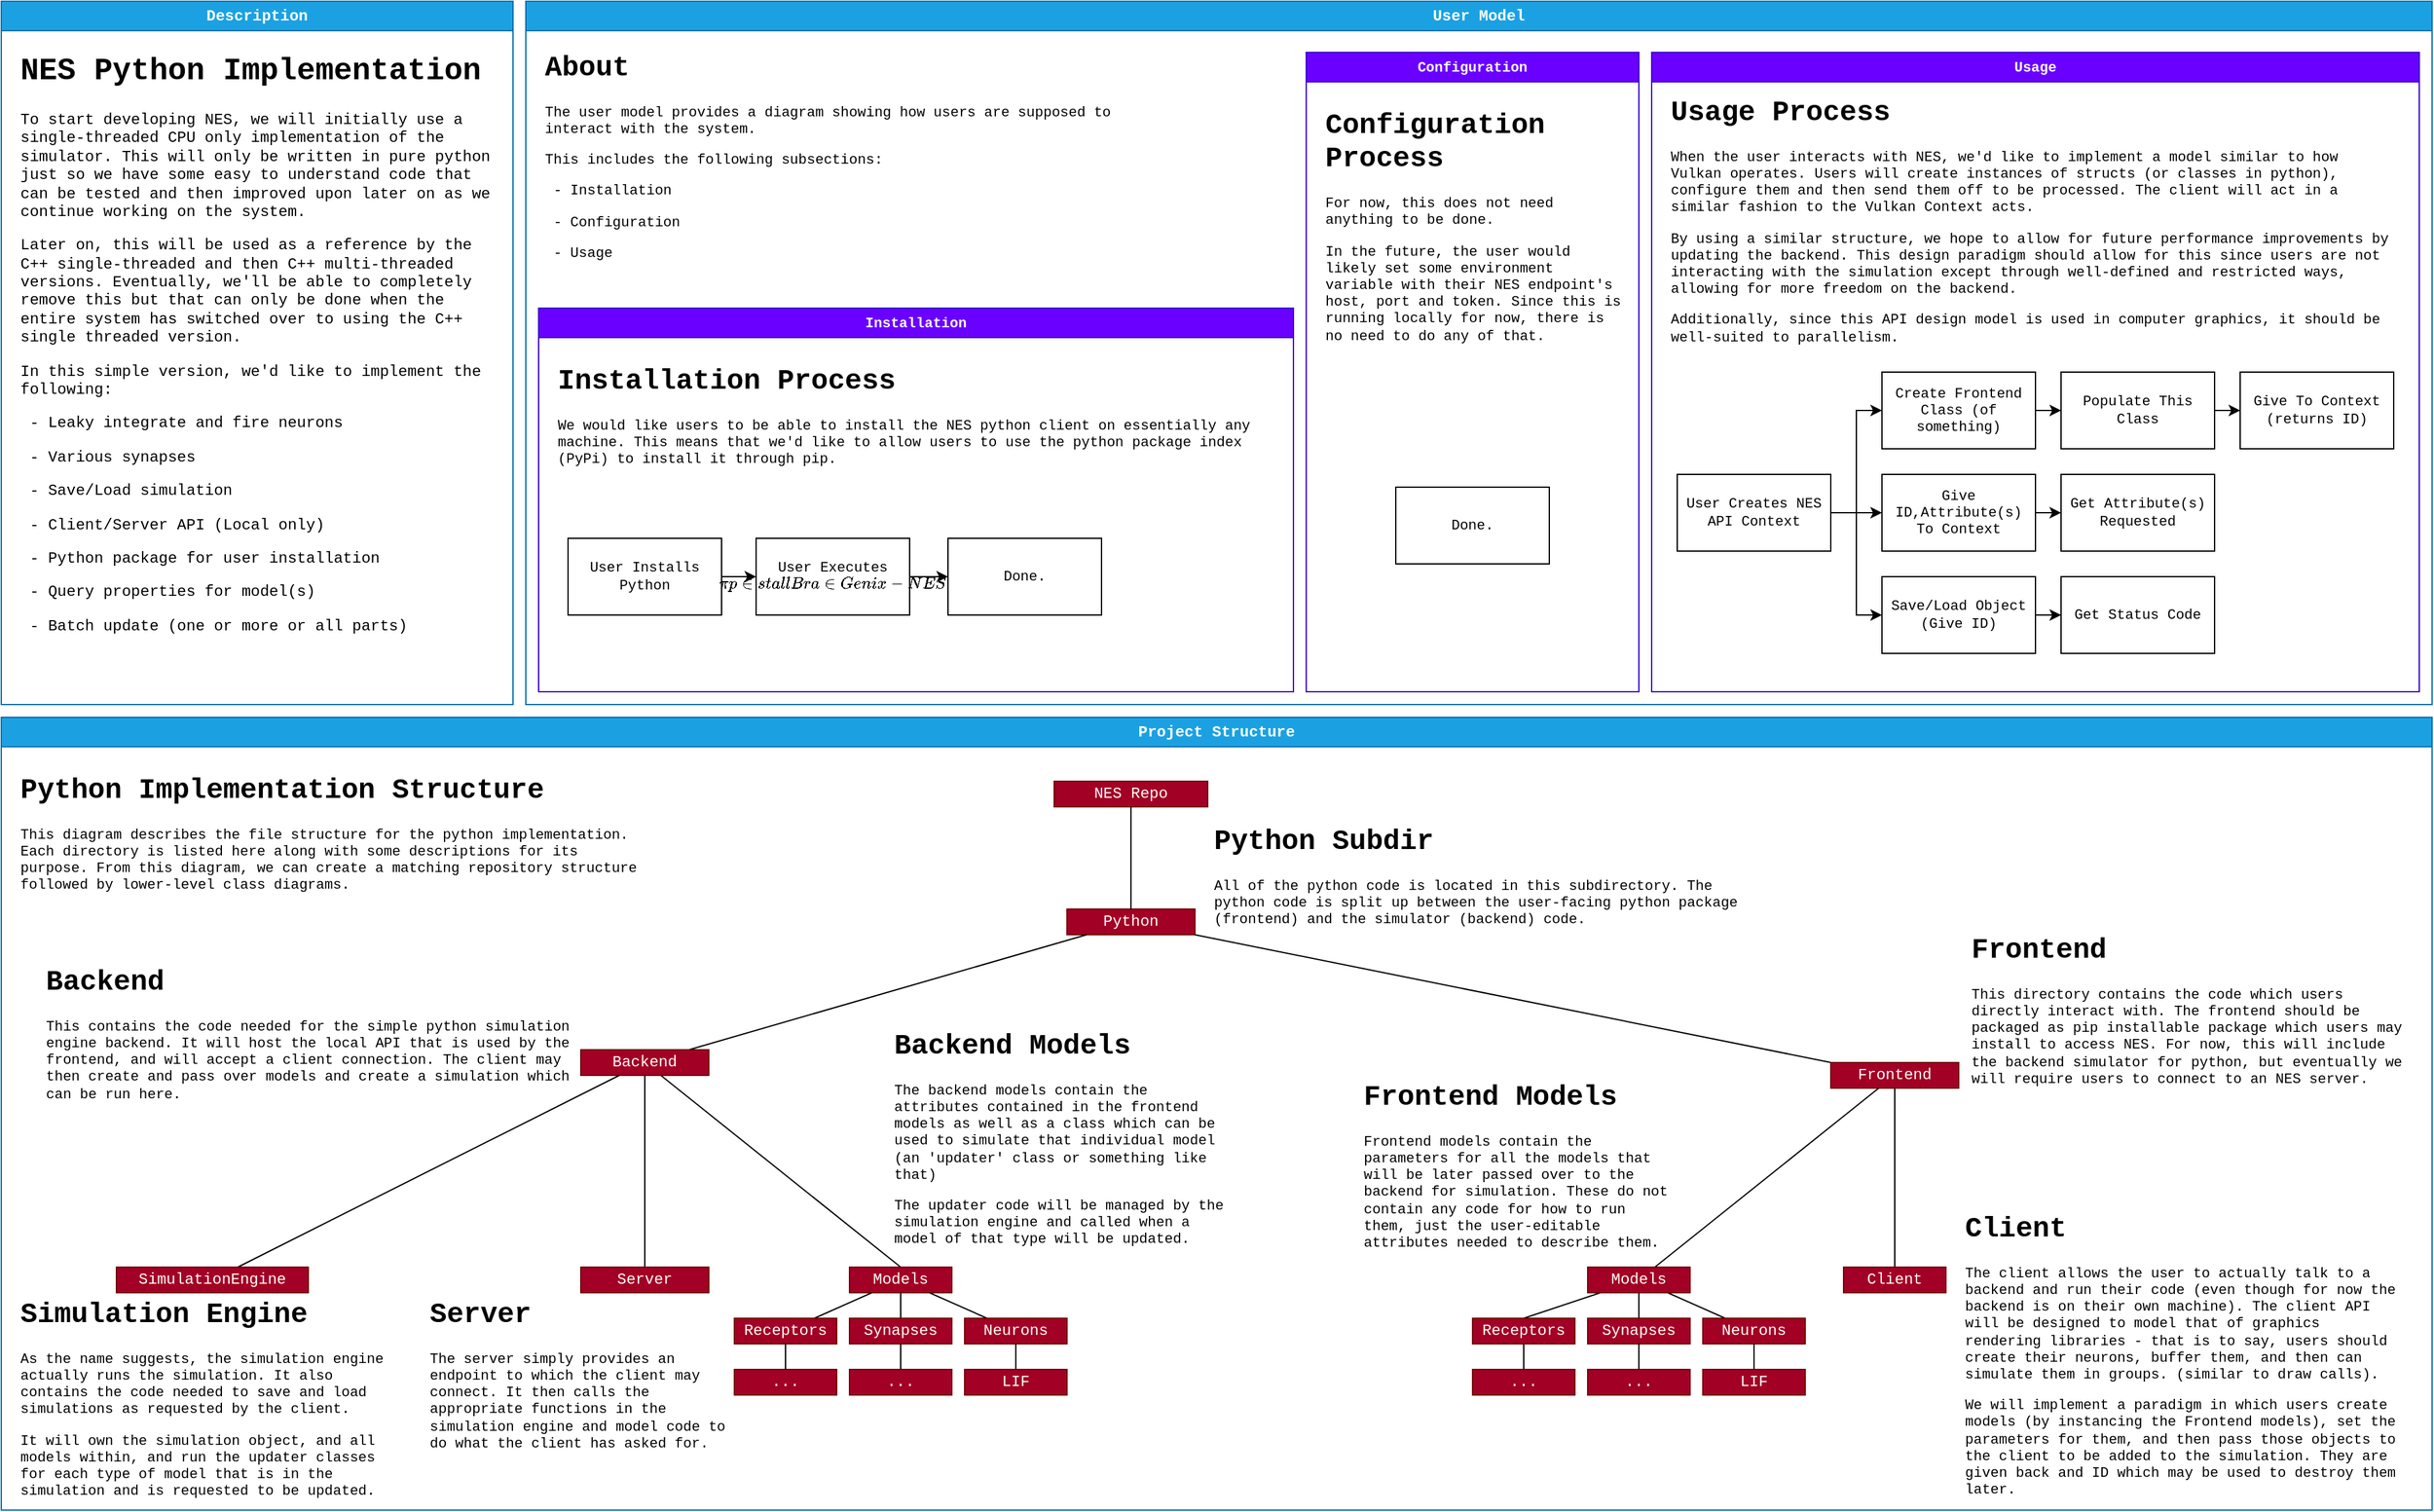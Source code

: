 <mxfile version="21.2.1" type="device" pages="5">
  <diagram id="0o3kSKDr4PriA3uzI7bE" name="Python Implementation">
    <mxGraphModel dx="869" dy="581" grid="1" gridSize="10" guides="1" tooltips="1" connect="1" arrows="1" fold="1" page="1" pageScale="1" pageWidth="1920" pageHeight="1200" math="0" shadow="0">
      <root>
        <mxCell id="0" />
        <mxCell id="1" parent="0" />
        <mxCell id="7VZggHnhRIL4FaEqvfFq-4" value="Description" style="swimlane;whiteSpace=wrap;html=1;rounded=0;strokeColor=#006EAF;fontFamily=Courier New;fontSize=12;fontColor=#ffffff;startSize=23;fillColor=#1ba1e2;" vertex="1" parent="1">
          <mxGeometry x="10" y="10" width="400" height="550" as="geometry" />
        </mxCell>
        <mxCell id="7VZggHnhRIL4FaEqvfFq-5" value="&lt;h1&gt;NES Python Implementation&lt;/h1&gt;&lt;p&gt;To start developing NES, we will initially use a single-threaded CPU only implementation of the simulator. This will only be written in pure python just so we have some easy to understand code that can be tested and then improved upon later on as we continue working on the system.&lt;/p&gt;&lt;p&gt;Later on, this will be used as a reference by the C++ single-threaded and then C++ multi-threaded versions. Eventually, we&#39;ll be able to completely remove this but that can only be done when the entire system has switched over to using the C++ single threaded version.&lt;/p&gt;&lt;p&gt;In this simple version, we&#39;d like to implement the following:&lt;/p&gt;&lt;p&gt;&amp;nbsp;- Leaky integrate and fire neurons&lt;/p&gt;&lt;p&gt;&amp;nbsp;- Various synapses&lt;/p&gt;&lt;p&gt;&amp;nbsp;- Save/Load simulation&lt;/p&gt;&lt;p&gt;&amp;nbsp;- Client/Server API (Local only)&lt;/p&gt;&lt;p&gt;&amp;nbsp;- Python package for user installation&lt;/p&gt;&lt;p&gt;&amp;nbsp;- Query properties for model(s)&lt;/p&gt;&lt;p&gt;&amp;nbsp;- Batch update (one or more or all parts)&lt;/p&gt;" style="text;html=1;strokeColor=none;fillColor=none;spacing=5;spacingTop=-20;whiteSpace=wrap;overflow=hidden;rounded=0;fontFamily=Courier New;" vertex="1" parent="7VZggHnhRIL4FaEqvfFq-4">
          <mxGeometry x="10" y="35" width="380" height="505" as="geometry" />
        </mxCell>
        <mxCell id="7VZggHnhRIL4FaEqvfFq-6" value="Project Structure" style="swimlane;whiteSpace=wrap;html=1;rounded=0;strokeColor=#006EAF;fontFamily=Courier New;fontSize=12;fontColor=#ffffff;startSize=23;fillColor=#1ba1e2;" vertex="1" parent="1">
          <mxGeometry x="10" y="570" width="1900" height="620" as="geometry" />
        </mxCell>
        <UserObject label="NES Repo" treeRoot="1" id="7VZggHnhRIL4FaEqvfFq-13">
          <mxCell style="whiteSpace=wrap;html=1;align=center;treeFolding=1;treeMoving=1;newEdgeStyle={&quot;edgeStyle&quot;:&quot;elbowEdgeStyle&quot;,&quot;startArrow&quot;:&quot;none&quot;,&quot;endArrow&quot;:&quot;none&quot;};fillColor=#a20025;fontColor=#ffffff;strokeColor=#6F0000;fontFamily=Courier New;" vertex="1" parent="7VZggHnhRIL4FaEqvfFq-6">
            <mxGeometry x="823" y="50" width="120" height="20" as="geometry" />
          </mxCell>
        </UserObject>
        <mxCell id="7VZggHnhRIL4FaEqvfFq-14" value="Python" style="whiteSpace=wrap;html=1;align=center;verticalAlign=middle;treeFolding=1;treeMoving=1;newEdgeStyle={&quot;edgeStyle&quot;:&quot;elbowEdgeStyle&quot;,&quot;startArrow&quot;:&quot;none&quot;,&quot;endArrow&quot;:&quot;none&quot;};fillColor=#a20025;fontColor=#ffffff;strokeColor=#6F0000;fontFamily=Courier New;" vertex="1" parent="7VZggHnhRIL4FaEqvfFq-6">
          <mxGeometry x="833" y="150" width="100" height="20" as="geometry" />
        </mxCell>
        <mxCell id="7VZggHnhRIL4FaEqvfFq-15" value="" style="elbow=vertical;sourcePerimeterSpacing=0;targetPerimeterSpacing=0;startArrow=none;endArrow=none;rounded=0;exitX=0.5;exitY=1;exitDx=0;exitDy=0;fontFamily=Courier New;" edge="1" target="7VZggHnhRIL4FaEqvfFq-14" parent="7VZggHnhRIL4FaEqvfFq-6" source="7VZggHnhRIL4FaEqvfFq-13">
          <mxGeometry relative="1" as="geometry">
            <mxPoint x="878" y="110" as="sourcePoint" />
          </mxGeometry>
        </mxCell>
        <mxCell id="7VZggHnhRIL4FaEqvfFq-17" value="" style="rounded=0;orthogonalLoop=1;jettySize=auto;html=1;elbow=horizontal;startArrow=none;endArrow=none;fontFamily=Courier New;" edge="1" parent="7VZggHnhRIL4FaEqvfFq-6" source="7VZggHnhRIL4FaEqvfFq-16" target="7VZggHnhRIL4FaEqvfFq-14">
          <mxGeometry relative="1" as="geometry" />
        </mxCell>
        <mxCell id="7VZggHnhRIL4FaEqvfFq-23" style="rounded=0;orthogonalLoop=1;jettySize=auto;html=1;startArrow=none;endArrow=none;fontFamily=Courier New;" edge="1" parent="7VZggHnhRIL4FaEqvfFq-6" source="7VZggHnhRIL4FaEqvfFq-16" target="7VZggHnhRIL4FaEqvfFq-22">
          <mxGeometry relative="1" as="geometry" />
        </mxCell>
        <mxCell id="7VZggHnhRIL4FaEqvfFq-16" value="Frontend" style="whiteSpace=wrap;html=1;align=center;verticalAlign=middle;treeFolding=1;treeMoving=1;newEdgeStyle={&quot;edgeStyle&quot;:&quot;elbowEdgeStyle&quot;,&quot;startArrow&quot;:&quot;none&quot;,&quot;endArrow&quot;:&quot;none&quot;};fillColor=#a20025;fontColor=#ffffff;strokeColor=#6F0000;fontFamily=Courier New;" vertex="1" parent="7VZggHnhRIL4FaEqvfFq-6">
          <mxGeometry x="1430" y="270" width="100" height="20" as="geometry" />
        </mxCell>
        <mxCell id="7VZggHnhRIL4FaEqvfFq-19" style="rounded=0;orthogonalLoop=1;jettySize=auto;html=1;startArrow=none;endArrow=none;fontFamily=Courier New;" edge="1" parent="7VZggHnhRIL4FaEqvfFq-6" source="7VZggHnhRIL4FaEqvfFq-18" target="7VZggHnhRIL4FaEqvfFq-14">
          <mxGeometry relative="1" as="geometry" />
        </mxCell>
        <mxCell id="7VZggHnhRIL4FaEqvfFq-64" style="shape=connector;rounded=0;orthogonalLoop=1;jettySize=auto;html=1;startArrow=none;endArrow=none;entryX=0.5;entryY=0;entryDx=0;entryDy=0;labelBackgroundColor=default;strokeColor=default;fontFamily=Courier New;fontSize=11;fontColor=default;" edge="1" parent="7VZggHnhRIL4FaEqvfFq-6" source="7VZggHnhRIL4FaEqvfFq-18" target="7VZggHnhRIL4FaEqvfFq-39">
          <mxGeometry relative="1" as="geometry" />
        </mxCell>
        <mxCell id="7VZggHnhRIL4FaEqvfFq-66" style="shape=connector;rounded=0;orthogonalLoop=1;jettySize=auto;html=1;startArrow=none;endArrow=none;entryX=0.5;entryY=0;entryDx=0;entryDy=0;labelBackgroundColor=default;strokeColor=default;fontFamily=Courier New;fontSize=11;fontColor=default;" edge="1" parent="7VZggHnhRIL4FaEqvfFq-6" source="7VZggHnhRIL4FaEqvfFq-18" target="7VZggHnhRIL4FaEqvfFq-65">
          <mxGeometry relative="1" as="geometry" />
        </mxCell>
        <mxCell id="7VZggHnhRIL4FaEqvfFq-18" value="Backend" style="whiteSpace=wrap;html=1;align=center;verticalAlign=middle;treeFolding=1;treeMoving=1;newEdgeStyle={&quot;edgeStyle&quot;:&quot;elbowEdgeStyle&quot;,&quot;startArrow&quot;:&quot;none&quot;,&quot;endArrow&quot;:&quot;none&quot;};fillColor=#a20025;fontColor=#ffffff;strokeColor=#6F0000;fontFamily=Courier New;" vertex="1" parent="7VZggHnhRIL4FaEqvfFq-6">
          <mxGeometry x="453" y="260" width="100" height="20" as="geometry" />
        </mxCell>
        <mxCell id="7VZggHnhRIL4FaEqvfFq-21" style="rounded=0;orthogonalLoop=1;jettySize=auto;html=1;startArrow=none;endArrow=none;fontFamily=Courier New;" edge="1" parent="7VZggHnhRIL4FaEqvfFq-6" source="7VZggHnhRIL4FaEqvfFq-20" target="7VZggHnhRIL4FaEqvfFq-18">
          <mxGeometry relative="1" as="geometry" />
        </mxCell>
        <mxCell id="7VZggHnhRIL4FaEqvfFq-20" value="SimulationEngine" style="whiteSpace=wrap;html=1;align=center;verticalAlign=middle;treeFolding=1;treeMoving=1;newEdgeStyle={&quot;edgeStyle&quot;:&quot;elbowEdgeStyle&quot;,&quot;startArrow&quot;:&quot;none&quot;,&quot;endArrow&quot;:&quot;none&quot;};fillColor=#a20025;fontColor=#ffffff;strokeColor=#6F0000;fontFamily=Courier New;" vertex="1" parent="7VZggHnhRIL4FaEqvfFq-6">
          <mxGeometry x="90" y="430" width="150" height="20" as="geometry" />
        </mxCell>
        <mxCell id="7VZggHnhRIL4FaEqvfFq-22" value="Client" style="whiteSpace=wrap;html=1;align=center;verticalAlign=middle;treeFolding=1;treeMoving=1;newEdgeStyle={&quot;edgeStyle&quot;:&quot;elbowEdgeStyle&quot;,&quot;startArrow&quot;:&quot;none&quot;,&quot;endArrow&quot;:&quot;none&quot;};fillColor=#a20025;fontColor=#ffffff;strokeColor=#6F0000;fontFamily=Courier New;" vertex="1" parent="7VZggHnhRIL4FaEqvfFq-6">
          <mxGeometry x="1440" y="430" width="80" height="20" as="geometry" />
        </mxCell>
        <mxCell id="7VZggHnhRIL4FaEqvfFq-56" style="shape=connector;rounded=0;orthogonalLoop=1;jettySize=auto;html=1;startArrow=none;endArrow=none;labelBackgroundColor=default;strokeColor=default;fontFamily=Courier New;fontSize=11;fontColor=default;" edge="1" parent="7VZggHnhRIL4FaEqvfFq-6" source="7VZggHnhRIL4FaEqvfFq-24" target="7VZggHnhRIL4FaEqvfFq-55">
          <mxGeometry relative="1" as="geometry" />
        </mxCell>
        <mxCell id="7VZggHnhRIL4FaEqvfFq-24" value="Neurons" style="whiteSpace=wrap;html=1;align=center;verticalAlign=middle;treeFolding=1;treeMoving=1;newEdgeStyle={&quot;edgeStyle&quot;:&quot;elbowEdgeStyle&quot;,&quot;startArrow&quot;:&quot;none&quot;,&quot;endArrow&quot;:&quot;none&quot;};fillColor=#a20025;fontColor=#ffffff;strokeColor=#6F0000;fontFamily=Courier New;" vertex="1" parent="7VZggHnhRIL4FaEqvfFq-6">
          <mxGeometry x="1330" y="470" width="80" height="20" as="geometry" />
        </mxCell>
        <mxCell id="7VZggHnhRIL4FaEqvfFq-57" style="shape=connector;rounded=0;orthogonalLoop=1;jettySize=auto;html=1;startArrow=none;endArrow=none;labelBackgroundColor=default;strokeColor=default;fontFamily=Courier New;fontSize=11;fontColor=default;" edge="1" parent="7VZggHnhRIL4FaEqvfFq-6" source="7VZggHnhRIL4FaEqvfFq-26" target="7VZggHnhRIL4FaEqvfFq-55">
          <mxGeometry relative="1" as="geometry" />
        </mxCell>
        <mxCell id="7VZggHnhRIL4FaEqvfFq-26" value="Synapses" style="whiteSpace=wrap;html=1;align=center;verticalAlign=middle;treeFolding=1;treeMoving=1;newEdgeStyle={&quot;edgeStyle&quot;:&quot;elbowEdgeStyle&quot;,&quot;startArrow&quot;:&quot;none&quot;,&quot;endArrow&quot;:&quot;none&quot;};fillColor=#a20025;fontColor=#ffffff;strokeColor=#6F0000;fontFamily=Courier New;" vertex="1" parent="7VZggHnhRIL4FaEqvfFq-6">
          <mxGeometry x="1240" y="470" width="80" height="20" as="geometry" />
        </mxCell>
        <mxCell id="7VZggHnhRIL4FaEqvfFq-30" style="rounded=0;orthogonalLoop=1;jettySize=auto;html=1;startArrow=none;endArrow=none;fontFamily=Courier New;" edge="1" parent="7VZggHnhRIL4FaEqvfFq-6" source="7VZggHnhRIL4FaEqvfFq-29" target="7VZggHnhRIL4FaEqvfFq-24">
          <mxGeometry relative="1" as="geometry" />
        </mxCell>
        <mxCell id="7VZggHnhRIL4FaEqvfFq-29" value="LIF" style="whiteSpace=wrap;html=1;align=center;verticalAlign=middle;treeFolding=1;treeMoving=1;newEdgeStyle={&quot;edgeStyle&quot;:&quot;elbowEdgeStyle&quot;,&quot;startArrow&quot;:&quot;none&quot;,&quot;endArrow&quot;:&quot;none&quot;};fillColor=#a20025;fontColor=#ffffff;strokeColor=#6F0000;fontFamily=Courier New;" vertex="1" parent="7VZggHnhRIL4FaEqvfFq-6">
          <mxGeometry x="1330" y="510" width="80" height="20" as="geometry" />
        </mxCell>
        <mxCell id="7VZggHnhRIL4FaEqvfFq-34" style="shape=connector;rounded=0;orthogonalLoop=1;jettySize=auto;html=1;startArrow=none;endArrow=none;labelBackgroundColor=default;strokeColor=default;fontFamily=Courier New;fontSize=11;fontColor=default;" edge="1" parent="7VZggHnhRIL4FaEqvfFq-6" source="7VZggHnhRIL4FaEqvfFq-33" target="7VZggHnhRIL4FaEqvfFq-26">
          <mxGeometry relative="1" as="geometry" />
        </mxCell>
        <mxCell id="7VZggHnhRIL4FaEqvfFq-33" value="..." style="whiteSpace=wrap;html=1;align=center;verticalAlign=middle;treeFolding=1;treeMoving=1;newEdgeStyle={&quot;edgeStyle&quot;:&quot;elbowEdgeStyle&quot;,&quot;startArrow&quot;:&quot;none&quot;,&quot;endArrow&quot;:&quot;none&quot;};fillColor=#a20025;fontColor=#ffffff;strokeColor=#6F0000;fontFamily=Courier New;" vertex="1" parent="7VZggHnhRIL4FaEqvfFq-6">
          <mxGeometry x="1240" y="510" width="80" height="20" as="geometry" />
        </mxCell>
        <mxCell id="7VZggHnhRIL4FaEqvfFq-39" value="Models" style="whiteSpace=wrap;html=1;align=center;verticalAlign=middle;treeFolding=1;treeMoving=1;newEdgeStyle={&quot;edgeStyle&quot;:&quot;elbowEdgeStyle&quot;,&quot;startArrow&quot;:&quot;none&quot;,&quot;endArrow&quot;:&quot;none&quot;};fillColor=#a20025;fontColor=#ffffff;strokeColor=#6F0000;fontFamily=Courier New;" vertex="1" parent="7VZggHnhRIL4FaEqvfFq-6">
          <mxGeometry x="663" y="430" width="80" height="20" as="geometry" />
        </mxCell>
        <mxCell id="7VZggHnhRIL4FaEqvfFq-52" value="&lt;h1&gt;Python Implementation Structure&lt;/h1&gt;&lt;p&gt;This diagram describes the file structure for the python implementation. Each directory is listed here along with some descriptions for its purpose. From this diagram, we can create a matching repository structure followed by lower-level class diagrams.&lt;/p&gt;" style="text;html=1;strokeColor=none;fillColor=none;spacing=5;spacingTop=-20;whiteSpace=wrap;overflow=hidden;rounded=0;fontSize=11;fontFamily=Courier New;fontColor=default;" vertex="1" parent="7VZggHnhRIL4FaEqvfFq-6">
          <mxGeometry x="10" y="40" width="490" height="110" as="geometry" />
        </mxCell>
        <mxCell id="7VZggHnhRIL4FaEqvfFq-53" value="&lt;h1&gt;Python Subdir&lt;/h1&gt;&lt;div&gt;All of the python code is located in this subdirectory. The python code is split up between the user-facing python package (frontend) and the simulator (backend) code.&lt;/div&gt;" style="text;html=1;strokeColor=none;fillColor=none;spacing=5;spacingTop=-20;whiteSpace=wrap;overflow=hidden;rounded=0;fontSize=11;fontFamily=Courier New;fontColor=default;" vertex="1" parent="7VZggHnhRIL4FaEqvfFq-6">
          <mxGeometry x="943" y="80" width="437" height="90" as="geometry" />
        </mxCell>
        <mxCell id="7VZggHnhRIL4FaEqvfFq-54" value="&lt;h1&gt;Frontend&lt;/h1&gt;&lt;div&gt;This directory contains the code which users directly interact with. The frontend should be packaged as pip installable package which users may install to access NES. For now, this will include the backend simulator for python, but eventually we will require users to connect to an NES server.&lt;/div&gt;" style="text;html=1;strokeColor=none;fillColor=none;spacing=5;spacingTop=-20;whiteSpace=wrap;overflow=hidden;rounded=0;fontSize=11;fontFamily=Courier New;fontColor=default;" vertex="1" parent="7VZggHnhRIL4FaEqvfFq-6">
          <mxGeometry x="1535" y="165" width="345" height="140" as="geometry" />
        </mxCell>
        <mxCell id="7VZggHnhRIL4FaEqvfFq-58" style="shape=connector;rounded=0;orthogonalLoop=1;jettySize=auto;html=1;startArrow=none;endArrow=none;labelBackgroundColor=default;strokeColor=default;fontFamily=Courier New;fontSize=11;fontColor=default;" edge="1" parent="7VZggHnhRIL4FaEqvfFq-6" source="7VZggHnhRIL4FaEqvfFq-55" target="7VZggHnhRIL4FaEqvfFq-16">
          <mxGeometry relative="1" as="geometry" />
        </mxCell>
        <mxCell id="7VZggHnhRIL4FaEqvfFq-111" style="shape=connector;rounded=0;orthogonalLoop=1;jettySize=auto;html=1;startArrow=none;endArrow=none;entryX=0.5;entryY=0;entryDx=0;entryDy=0;labelBackgroundColor=default;strokeColor=default;fontFamily=Courier New;fontSize=11;fontColor=default;" edge="1" parent="7VZggHnhRIL4FaEqvfFq-6" source="7VZggHnhRIL4FaEqvfFq-55" target="7VZggHnhRIL4FaEqvfFq-109">
          <mxGeometry relative="1" as="geometry" />
        </mxCell>
        <mxCell id="7VZggHnhRIL4FaEqvfFq-55" value="Models" style="whiteSpace=wrap;html=1;align=center;verticalAlign=middle;treeFolding=1;treeMoving=1;newEdgeStyle={&quot;edgeStyle&quot;:&quot;elbowEdgeStyle&quot;,&quot;startArrow&quot;:&quot;none&quot;,&quot;endArrow&quot;:&quot;none&quot;};fillColor=#a20025;fontColor=#ffffff;strokeColor=#6F0000;fontFamily=Courier New;" vertex="1" parent="7VZggHnhRIL4FaEqvfFq-6">
          <mxGeometry x="1240" y="430" width="80" height="20" as="geometry" />
        </mxCell>
        <mxCell id="7VZggHnhRIL4FaEqvfFq-59" value="&lt;h1&gt;Frontend Models&lt;/h1&gt;&lt;p&gt;Frontend models contain the parameters for all the models that will be later passed over to the backend for simulation. These do not contain any code for how to run them, just the user-editable attributes needed to describe them.&lt;/p&gt;" style="text;html=1;strokeColor=none;fillColor=none;spacing=5;spacingTop=-20;whiteSpace=wrap;overflow=hidden;rounded=0;fontSize=11;fontFamily=Courier New;fontColor=default;" vertex="1" parent="7VZggHnhRIL4FaEqvfFq-6">
          <mxGeometry x="1060" y="280" width="250" height="140" as="geometry" />
        </mxCell>
        <mxCell id="7VZggHnhRIL4FaEqvfFq-60" value="&lt;h1&gt;Client&lt;/h1&gt;&lt;p&gt;The client allows the user to actually talk to a backend and run their code (even though for now the backend is on their own machine). The client API will be designed to model that of graphics rendering libraries - that is to say, users should create their neurons, buffer them, and then can simulate them in groups. (similar to draw calls).&lt;/p&gt;&lt;p&gt;We will implement a paradigm in which users create models (by instancing the Frontend models), set the parameters for them, and then pass those objects to the client to be added to the simulation. They are given back and ID which may be used to destroy them later.&lt;/p&gt;" style="text;html=1;strokeColor=none;fillColor=none;spacing=5;spacingTop=-20;whiteSpace=wrap;overflow=hidden;rounded=0;fontSize=11;fontFamily=Courier New;fontColor=default;" vertex="1" parent="7VZggHnhRIL4FaEqvfFq-6">
          <mxGeometry x="1530" y="382.5" width="350" height="227.5" as="geometry" />
        </mxCell>
        <mxCell id="7VZggHnhRIL4FaEqvfFq-61" value="&lt;h1&gt;Backend Models&lt;/h1&gt;&lt;p&gt;The backend models contain the attributes contained in the frontend models as well as a class which can be used to simulate that individual model (an &#39;updater&#39; class or something like that)&lt;/p&gt;&lt;p&gt;The updater code will be managed by the simulation engine and called when a model of that type will be updated.&lt;/p&gt;" style="text;html=1;strokeColor=none;fillColor=none;spacing=5;spacingTop=-20;whiteSpace=wrap;overflow=hidden;rounded=0;fontSize=11;fontFamily=Courier New;fontColor=default;" vertex="1" parent="7VZggHnhRIL4FaEqvfFq-6">
          <mxGeometry x="693" y="240" width="277" height="180" as="geometry" />
        </mxCell>
        <mxCell id="7VZggHnhRIL4FaEqvfFq-63" value="&lt;h1&gt;Backend&lt;/h1&gt;&lt;p&gt;This contains the code needed for the simple python simulation engine backend. It will host the local API that is used by the frontend, and will accept a client connection. The client may then create and pass over models and create a simulation which can be run here.&lt;/p&gt;" style="text;html=1;strokeColor=none;fillColor=none;spacing=5;spacingTop=-20;whiteSpace=wrap;overflow=hidden;rounded=0;fontSize=11;fontFamily=Courier New;fontColor=default;" vertex="1" parent="7VZggHnhRIL4FaEqvfFq-6">
          <mxGeometry x="30" y="190" width="424.5" height="115" as="geometry" />
        </mxCell>
        <mxCell id="7VZggHnhRIL4FaEqvfFq-65" value="Server" style="whiteSpace=wrap;html=1;align=center;verticalAlign=middle;treeFolding=1;treeMoving=1;newEdgeStyle={&quot;edgeStyle&quot;:&quot;elbowEdgeStyle&quot;,&quot;startArrow&quot;:&quot;none&quot;,&quot;endArrow&quot;:&quot;none&quot;};fillColor=#a20025;fontColor=#ffffff;strokeColor=#6F0000;fontFamily=Courier New;" vertex="1" parent="7VZggHnhRIL4FaEqvfFq-6">
          <mxGeometry x="453" y="430" width="100" height="20" as="geometry" />
        </mxCell>
        <mxCell id="7VZggHnhRIL4FaEqvfFq-67" value="&lt;h1&gt;Server&lt;/h1&gt;&lt;p&gt;The server simply provides an endpoint to which the client may connect. It then calls the appropriate functions in the simulation engine and model code to do what the client has asked for.&lt;/p&gt;" style="text;html=1;strokeColor=none;fillColor=none;spacing=5;spacingTop=-20;whiteSpace=wrap;overflow=hidden;rounded=0;fontSize=11;fontFamily=Courier New;fontColor=default;" vertex="1" parent="7VZggHnhRIL4FaEqvfFq-6">
          <mxGeometry x="330" y="450" width="240" height="140" as="geometry" />
        </mxCell>
        <mxCell id="7VZggHnhRIL4FaEqvfFq-68" value="&lt;h1&gt;Simulation Engine&lt;/h1&gt;&lt;p&gt;As the name suggests, the simulation engine actually runs the simulation. It also contains the code needed to save and load simulations as requested by the client.&lt;/p&gt;&lt;p&gt;It will own the simulation object, and all models within, and run the updater classes for each type of model that is in the simulation and is requested to be updated.&lt;/p&gt;" style="text;html=1;strokeColor=none;fillColor=none;spacing=5;spacingTop=-20;whiteSpace=wrap;overflow=hidden;rounded=0;fontSize=11;fontFamily=Courier New;fontColor=default;" vertex="1" parent="7VZggHnhRIL4FaEqvfFq-6">
          <mxGeometry x="10" y="450" width="310" height="170" as="geometry" />
        </mxCell>
        <mxCell id="7VZggHnhRIL4FaEqvfFq-112" style="shape=connector;rounded=0;orthogonalLoop=1;jettySize=auto;html=1;startArrow=none;endArrow=none;labelBackgroundColor=default;strokeColor=default;fontFamily=Courier New;fontSize=11;fontColor=default;" edge="1" parent="7VZggHnhRIL4FaEqvfFq-6" source="7VZggHnhRIL4FaEqvfFq-109" target="7VZggHnhRIL4FaEqvfFq-110">
          <mxGeometry relative="1" as="geometry" />
        </mxCell>
        <mxCell id="7VZggHnhRIL4FaEqvfFq-109" value="Receptors" style="whiteSpace=wrap;html=1;align=center;verticalAlign=middle;treeFolding=1;treeMoving=1;newEdgeStyle={&quot;edgeStyle&quot;:&quot;elbowEdgeStyle&quot;,&quot;startArrow&quot;:&quot;none&quot;,&quot;endArrow&quot;:&quot;none&quot;};fillColor=#a20025;fontColor=#ffffff;strokeColor=#6F0000;fontFamily=Courier New;" vertex="1" parent="7VZggHnhRIL4FaEqvfFq-6">
          <mxGeometry x="1150" y="470" width="80" height="20" as="geometry" />
        </mxCell>
        <mxCell id="7VZggHnhRIL4FaEqvfFq-110" value="..." style="whiteSpace=wrap;html=1;align=center;verticalAlign=middle;treeFolding=1;treeMoving=1;newEdgeStyle={&quot;edgeStyle&quot;:&quot;elbowEdgeStyle&quot;,&quot;startArrow&quot;:&quot;none&quot;,&quot;endArrow&quot;:&quot;none&quot;};fillColor=#a20025;fontColor=#ffffff;strokeColor=#6F0000;fontFamily=Courier New;" vertex="1" parent="7VZggHnhRIL4FaEqvfFq-6">
          <mxGeometry x="1150" y="510" width="80" height="20" as="geometry" />
        </mxCell>
        <mxCell id="7VZggHnhRIL4FaEqvfFq-127" style="shape=connector;rounded=0;orthogonalLoop=1;jettySize=auto;html=1;startArrow=none;endArrow=none;labelBackgroundColor=default;strokeColor=default;fontFamily=Courier New;fontSize=11;fontColor=default;" edge="1" parent="7VZggHnhRIL4FaEqvfFq-6" source="7VZggHnhRIL4FaEqvfFq-114" target="7VZggHnhRIL4FaEqvfFq-39">
          <mxGeometry relative="1" as="geometry" />
        </mxCell>
        <mxCell id="7VZggHnhRIL4FaEqvfFq-114" value="Neurons" style="whiteSpace=wrap;html=1;align=center;verticalAlign=middle;treeFolding=1;treeMoving=1;newEdgeStyle={&quot;edgeStyle&quot;:&quot;elbowEdgeStyle&quot;,&quot;startArrow&quot;:&quot;none&quot;,&quot;endArrow&quot;:&quot;none&quot;};fillColor=#a20025;fontColor=#ffffff;strokeColor=#6F0000;fontFamily=Courier New;" vertex="1" parent="7VZggHnhRIL4FaEqvfFq-6">
          <mxGeometry x="753" y="470" width="80" height="20" as="geometry" />
        </mxCell>
        <mxCell id="7VZggHnhRIL4FaEqvfFq-126" style="shape=connector;rounded=0;orthogonalLoop=1;jettySize=auto;html=1;startArrow=none;endArrow=none;entryX=0.5;entryY=1;entryDx=0;entryDy=0;labelBackgroundColor=default;strokeColor=default;fontFamily=Courier New;fontSize=11;fontColor=default;" edge="1" parent="7VZggHnhRIL4FaEqvfFq-6" source="7VZggHnhRIL4FaEqvfFq-116" target="7VZggHnhRIL4FaEqvfFq-39">
          <mxGeometry relative="1" as="geometry" />
        </mxCell>
        <mxCell id="7VZggHnhRIL4FaEqvfFq-116" value="Synapses" style="whiteSpace=wrap;html=1;align=center;verticalAlign=middle;treeFolding=1;treeMoving=1;newEdgeStyle={&quot;edgeStyle&quot;:&quot;elbowEdgeStyle&quot;,&quot;startArrow&quot;:&quot;none&quot;,&quot;endArrow&quot;:&quot;none&quot;};fillColor=#a20025;fontColor=#ffffff;strokeColor=#6F0000;fontFamily=Courier New;" vertex="1" parent="7VZggHnhRIL4FaEqvfFq-6">
          <mxGeometry x="663" y="470" width="80" height="20" as="geometry" />
        </mxCell>
        <mxCell id="7VZggHnhRIL4FaEqvfFq-117" style="rounded=0;orthogonalLoop=1;jettySize=auto;html=1;startArrow=none;endArrow=none;fontFamily=Courier New;" edge="1" parent="7VZggHnhRIL4FaEqvfFq-6" source="7VZggHnhRIL4FaEqvfFq-118" target="7VZggHnhRIL4FaEqvfFq-114">
          <mxGeometry relative="1" as="geometry" />
        </mxCell>
        <mxCell id="7VZggHnhRIL4FaEqvfFq-118" value="LIF" style="whiteSpace=wrap;html=1;align=center;verticalAlign=middle;treeFolding=1;treeMoving=1;newEdgeStyle={&quot;edgeStyle&quot;:&quot;elbowEdgeStyle&quot;,&quot;startArrow&quot;:&quot;none&quot;,&quot;endArrow&quot;:&quot;none&quot;};fillColor=#a20025;fontColor=#ffffff;strokeColor=#6F0000;fontFamily=Courier New;" vertex="1" parent="7VZggHnhRIL4FaEqvfFq-6">
          <mxGeometry x="753" y="510" width="80" height="20" as="geometry" />
        </mxCell>
        <mxCell id="7VZggHnhRIL4FaEqvfFq-119" style="shape=connector;rounded=0;orthogonalLoop=1;jettySize=auto;html=1;startArrow=none;endArrow=none;labelBackgroundColor=default;strokeColor=default;fontFamily=Courier New;fontSize=11;fontColor=default;" edge="1" parent="7VZggHnhRIL4FaEqvfFq-6" source="7VZggHnhRIL4FaEqvfFq-120" target="7VZggHnhRIL4FaEqvfFq-116">
          <mxGeometry relative="1" as="geometry" />
        </mxCell>
        <mxCell id="7VZggHnhRIL4FaEqvfFq-120" value="..." style="whiteSpace=wrap;html=1;align=center;verticalAlign=middle;treeFolding=1;treeMoving=1;newEdgeStyle={&quot;edgeStyle&quot;:&quot;elbowEdgeStyle&quot;,&quot;startArrow&quot;:&quot;none&quot;,&quot;endArrow&quot;:&quot;none&quot;};fillColor=#a20025;fontColor=#ffffff;strokeColor=#6F0000;fontFamily=Courier New;" vertex="1" parent="7VZggHnhRIL4FaEqvfFq-6">
          <mxGeometry x="663" y="510" width="80" height="20" as="geometry" />
        </mxCell>
        <mxCell id="7VZggHnhRIL4FaEqvfFq-125" style="shape=connector;rounded=0;orthogonalLoop=1;jettySize=auto;html=1;startArrow=none;endArrow=none;labelBackgroundColor=default;strokeColor=default;fontFamily=Courier New;fontSize=11;fontColor=default;" edge="1" parent="7VZggHnhRIL4FaEqvfFq-6" source="7VZggHnhRIL4FaEqvfFq-123" target="7VZggHnhRIL4FaEqvfFq-39">
          <mxGeometry relative="1" as="geometry" />
        </mxCell>
        <mxCell id="7VZggHnhRIL4FaEqvfFq-123" value="Receptors" style="whiteSpace=wrap;html=1;align=center;verticalAlign=middle;treeFolding=1;treeMoving=1;newEdgeStyle={&quot;edgeStyle&quot;:&quot;elbowEdgeStyle&quot;,&quot;startArrow&quot;:&quot;none&quot;,&quot;endArrow&quot;:&quot;none&quot;};fillColor=#a20025;fontColor=#ffffff;strokeColor=#6F0000;fontFamily=Courier New;" vertex="1" parent="7VZggHnhRIL4FaEqvfFq-6">
          <mxGeometry x="573" y="470" width="80" height="20" as="geometry" />
        </mxCell>
        <mxCell id="7VZggHnhRIL4FaEqvfFq-124" value="..." style="whiteSpace=wrap;html=1;align=center;verticalAlign=middle;treeFolding=1;treeMoving=1;newEdgeStyle={&quot;edgeStyle&quot;:&quot;elbowEdgeStyle&quot;,&quot;startArrow&quot;:&quot;none&quot;,&quot;endArrow&quot;:&quot;none&quot;};fillColor=#a20025;fontColor=#ffffff;strokeColor=#6F0000;fontFamily=Courier New;" vertex="1" parent="7VZggHnhRIL4FaEqvfFq-6">
          <mxGeometry x="573" y="510" width="80" height="20" as="geometry" />
        </mxCell>
        <mxCell id="7VZggHnhRIL4FaEqvfFq-122" style="shape=connector;rounded=0;orthogonalLoop=1;jettySize=auto;html=1;startArrow=none;endArrow=none;labelBackgroundColor=default;strokeColor=default;fontFamily=Courier New;fontSize=11;fontColor=default;" edge="1" parent="7VZggHnhRIL4FaEqvfFq-6" source="7VZggHnhRIL4FaEqvfFq-123" target="7VZggHnhRIL4FaEqvfFq-124">
          <mxGeometry relative="1" as="geometry" />
        </mxCell>
        <mxCell id="7VZggHnhRIL4FaEqvfFq-70" value="User Model" style="swimlane;whiteSpace=wrap;html=1;rounded=0;strokeColor=#006EAF;fontFamily=Courier New;fontSize=12;fontColor=#ffffff;startSize=23;fillColor=#1ba1e2;" vertex="1" parent="1">
          <mxGeometry x="420" y="10" width="1490" height="550" as="geometry" />
        </mxCell>
        <mxCell id="7VZggHnhRIL4FaEqvfFq-72" value="&lt;h1&gt;About&lt;/h1&gt;&lt;p&gt;The user model provides a diagram showing how users are supposed to interact with the system.&lt;/p&gt;&lt;p&gt;This includes the following subsections:&amp;nbsp;&lt;/p&gt;&lt;p&gt;&amp;nbsp;- Installation&lt;/p&gt;&lt;p&gt;&amp;nbsp;- Configuration&lt;/p&gt;&lt;p&gt;&amp;nbsp;- Usage&lt;/p&gt;" style="text;html=1;strokeColor=none;fillColor=none;spacing=5;spacingTop=-20;whiteSpace=wrap;overflow=hidden;rounded=0;fontSize=11;fontFamily=Courier New;fontColor=default;" vertex="1" parent="7VZggHnhRIL4FaEqvfFq-70">
          <mxGeometry x="10" y="35" width="500" height="175" as="geometry" />
        </mxCell>
        <mxCell id="7VZggHnhRIL4FaEqvfFq-73" value="Installation" style="swimlane;whiteSpace=wrap;html=1;rounded=0;fontFamily=Courier New;fontSize=11;fontColor=#ffffff;fillColor=#6a00ff;strokeColor=#3700CC;" vertex="1" parent="7VZggHnhRIL4FaEqvfFq-70">
          <mxGeometry x="10" y="240" width="590" height="300" as="geometry" />
        </mxCell>
        <mxCell id="7VZggHnhRIL4FaEqvfFq-78" value="" style="edgeStyle=orthogonalEdgeStyle;shape=connector;rounded=0;orthogonalLoop=1;jettySize=auto;html=1;labelBackgroundColor=default;strokeColor=default;fontFamily=Courier New;fontSize=11;fontColor=default;startArrow=none;endArrow=classic;endFill=1;" edge="1" parent="7VZggHnhRIL4FaEqvfFq-73" source="7VZggHnhRIL4FaEqvfFq-74" target="7VZggHnhRIL4FaEqvfFq-76">
          <mxGeometry relative="1" as="geometry" />
        </mxCell>
        <mxCell id="7VZggHnhRIL4FaEqvfFq-74" value="User Installs Python" style="rounded=0;whiteSpace=wrap;html=1;fontFamily=Courier New;fontSize=11;fontColor=default;fillColor=none;gradientColor=none;" vertex="1" parent="7VZggHnhRIL4FaEqvfFq-73">
          <mxGeometry x="23" y="180" width="120" height="60" as="geometry" />
        </mxCell>
        <mxCell id="7VZggHnhRIL4FaEqvfFq-75" value="&lt;h1&gt;Installation Process&lt;/h1&gt;&lt;p&gt;We would like users to be able to install the NES python client on essentially any machine. This means that we&#39;d like to allow users to use the python package index (PyPi) to install it through pip.&lt;/p&gt;" style="text;html=1;strokeColor=none;fillColor=none;spacing=5;spacingTop=-20;whiteSpace=wrap;overflow=hidden;rounded=0;fontSize=11;fontFamily=Courier New;fontColor=default;" vertex="1" parent="7VZggHnhRIL4FaEqvfFq-73">
          <mxGeometry x="10" y="40" width="570" height="120" as="geometry" />
        </mxCell>
        <mxCell id="7VZggHnhRIL4FaEqvfFq-79" value="" style="edgeStyle=orthogonalEdgeStyle;shape=connector;rounded=0;orthogonalLoop=1;jettySize=auto;html=1;labelBackgroundColor=default;strokeColor=default;fontFamily=Courier New;fontSize=11;fontColor=default;startArrow=none;endArrow=classic;endFill=1;" edge="1" parent="7VZggHnhRIL4FaEqvfFq-73" source="7VZggHnhRIL4FaEqvfFq-76" target="7VZggHnhRIL4FaEqvfFq-77">
          <mxGeometry relative="1" as="geometry" />
        </mxCell>
        <mxCell id="7VZggHnhRIL4FaEqvfFq-76" value="User Executes `pip install BrainGenix-NES`" style="rounded=0;whiteSpace=wrap;html=1;fontFamily=Courier New;fontSize=11;fontColor=default;fillColor=none;gradientColor=none;" vertex="1" parent="7VZggHnhRIL4FaEqvfFq-73">
          <mxGeometry x="170" y="180" width="120" height="60" as="geometry" />
        </mxCell>
        <mxCell id="7VZggHnhRIL4FaEqvfFq-77" value="Done." style="rounded=0;whiteSpace=wrap;html=1;fontFamily=Courier New;fontSize=11;fontColor=default;fillColor=none;gradientColor=none;" vertex="1" parent="7VZggHnhRIL4FaEqvfFq-73">
          <mxGeometry x="320" y="180" width="120" height="60" as="geometry" />
        </mxCell>
        <mxCell id="7VZggHnhRIL4FaEqvfFq-80" value="Configuration" style="swimlane;whiteSpace=wrap;html=1;rounded=0;fontFamily=Courier New;fontSize=11;fontColor=#ffffff;fillColor=#6a00ff;strokeColor=#3700CC;" vertex="1" parent="7VZggHnhRIL4FaEqvfFq-70">
          <mxGeometry x="610" y="40" width="260" height="500" as="geometry" />
        </mxCell>
        <mxCell id="7VZggHnhRIL4FaEqvfFq-81" value="" style="edgeStyle=orthogonalEdgeStyle;shape=connector;rounded=0;orthogonalLoop=1;jettySize=auto;html=1;labelBackgroundColor=default;strokeColor=default;fontFamily=Courier New;fontSize=11;fontColor=default;startArrow=none;endArrow=classic;endFill=1;" edge="1" parent="7VZggHnhRIL4FaEqvfFq-80" source="7VZggHnhRIL4FaEqvfFq-82">
          <mxGeometry relative="1" as="geometry">
            <mxPoint x="170" y="210.021" as="targetPoint" />
          </mxGeometry>
        </mxCell>
        <mxCell id="7VZggHnhRIL4FaEqvfFq-83" value="&lt;h1&gt;Configuration Process&lt;/h1&gt;&lt;p&gt;For now, this does not need anything to be done.&amp;nbsp;&lt;/p&gt;&lt;p&gt;In the future, the user would likely set some environment variable with their NES endpoint&#39;s host, port and token. Since this is running locally for now, there is no need to do any of that.&lt;/p&gt;" style="text;html=1;strokeColor=none;fillColor=none;spacing=5;spacingTop=-20;whiteSpace=wrap;overflow=hidden;rounded=0;fontSize=11;fontFamily=Courier New;fontColor=default;" vertex="1" parent="7VZggHnhRIL4FaEqvfFq-80">
          <mxGeometry x="10" y="40" width="240" height="200" as="geometry" />
        </mxCell>
        <mxCell id="7VZggHnhRIL4FaEqvfFq-86" value="Done." style="rounded=0;whiteSpace=wrap;html=1;fontFamily=Courier New;fontSize=11;fontColor=default;fillColor=none;gradientColor=none;" vertex="1" parent="7VZggHnhRIL4FaEqvfFq-80">
          <mxGeometry x="70" y="340" width="120" height="60" as="geometry" />
        </mxCell>
        <mxCell id="7VZggHnhRIL4FaEqvfFq-89" value="Usage" style="swimlane;whiteSpace=wrap;html=1;rounded=0;fontFamily=Courier New;fontSize=11;fontColor=#ffffff;fillColor=#6a00ff;strokeColor=#3700CC;" vertex="1" parent="7VZggHnhRIL4FaEqvfFq-70">
          <mxGeometry x="880" y="40" width="600" height="500" as="geometry" />
        </mxCell>
        <mxCell id="7VZggHnhRIL4FaEqvfFq-90" value="" style="edgeStyle=orthogonalEdgeStyle;shape=connector;rounded=0;orthogonalLoop=1;jettySize=auto;html=1;labelBackgroundColor=default;strokeColor=default;fontFamily=Courier New;fontSize=11;fontColor=default;startArrow=none;endArrow=classic;endFill=1;" edge="1" parent="7VZggHnhRIL4FaEqvfFq-89">
          <mxGeometry relative="1" as="geometry">
            <mxPoint x="170" y="210.021" as="targetPoint" />
          </mxGeometry>
        </mxCell>
        <mxCell id="7VZggHnhRIL4FaEqvfFq-91" value="&lt;h1&gt;Usage Process&lt;/h1&gt;&lt;p&gt;When the user interacts with NES, we&#39;d like to implement a model similar to how Vulkan operates. Users will create instances of structs (or classes in python), configure them and then send them off to be processed. The client will act in a similar fashion to the Vulkan Context acts.&amp;nbsp;&lt;/p&gt;&lt;p&gt;By using a similar structure, we hope to allow for future performance improvements by updating the backend. This design paradigm should allow for this since users are not interacting with the simulation except through well-defined and restricted ways, allowing for more freedom on the backend.&lt;/p&gt;&lt;p&gt;Additionally, since this API design model is used in computer graphics, it should be well-suited to parallelism.&amp;nbsp;&lt;/p&gt;" style="text;html=1;strokeColor=none;fillColor=none;spacing=5;spacingTop=-20;whiteSpace=wrap;overflow=hidden;rounded=0;fontSize=11;fontFamily=Courier New;fontColor=default;" vertex="1" parent="7VZggHnhRIL4FaEqvfFq-89">
          <mxGeometry x="10" y="30" width="570" height="210" as="geometry" />
        </mxCell>
        <mxCell id="7VZggHnhRIL4FaEqvfFq-105" style="edgeStyle=orthogonalEdgeStyle;shape=connector;rounded=0;orthogonalLoop=1;jettySize=auto;html=1;entryX=0;entryY=0.5;entryDx=0;entryDy=0;labelBackgroundColor=default;strokeColor=default;fontFamily=Courier New;fontSize=11;fontColor=default;startArrow=none;endArrow=classic;endFill=1;" edge="1" parent="7VZggHnhRIL4FaEqvfFq-89" source="7VZggHnhRIL4FaEqvfFq-92" target="7VZggHnhRIL4FaEqvfFq-93">
          <mxGeometry relative="1" as="geometry">
            <Array as="points">
              <mxPoint x="160" y="360" />
              <mxPoint x="160" y="280" />
            </Array>
          </mxGeometry>
        </mxCell>
        <mxCell id="7VZggHnhRIL4FaEqvfFq-106" style="edgeStyle=orthogonalEdgeStyle;shape=connector;rounded=0;orthogonalLoop=1;jettySize=auto;html=1;labelBackgroundColor=default;strokeColor=default;fontFamily=Courier New;fontSize=11;fontColor=default;startArrow=none;endArrow=classic;endFill=1;" edge="1" parent="7VZggHnhRIL4FaEqvfFq-89" source="7VZggHnhRIL4FaEqvfFq-92" target="7VZggHnhRIL4FaEqvfFq-98">
          <mxGeometry relative="1" as="geometry" />
        </mxCell>
        <mxCell id="7VZggHnhRIL4FaEqvfFq-107" style="edgeStyle=orthogonalEdgeStyle;shape=connector;rounded=0;orthogonalLoop=1;jettySize=auto;html=1;entryX=0;entryY=0.5;entryDx=0;entryDy=0;labelBackgroundColor=default;strokeColor=default;fontFamily=Courier New;fontSize=11;fontColor=default;startArrow=none;endArrow=classic;endFill=1;" edge="1" parent="7VZggHnhRIL4FaEqvfFq-89" source="7VZggHnhRIL4FaEqvfFq-92" target="7VZggHnhRIL4FaEqvfFq-102">
          <mxGeometry relative="1" as="geometry" />
        </mxCell>
        <mxCell id="7VZggHnhRIL4FaEqvfFq-92" value="User Creates NES API Context" style="rounded=0;whiteSpace=wrap;html=1;fontFamily=Courier New;fontSize=11;fontColor=default;fillColor=none;gradientColor=none;" vertex="1" parent="7VZggHnhRIL4FaEqvfFq-89">
          <mxGeometry x="20" y="330" width="120" height="60" as="geometry" />
        </mxCell>
        <mxCell id="7VZggHnhRIL4FaEqvfFq-95" value="" style="edgeStyle=orthogonalEdgeStyle;shape=connector;rounded=0;orthogonalLoop=1;jettySize=auto;html=1;labelBackgroundColor=default;strokeColor=default;fontFamily=Courier New;fontSize=11;fontColor=default;startArrow=none;endArrow=classic;endFill=1;" edge="1" parent="7VZggHnhRIL4FaEqvfFq-89" source="7VZggHnhRIL4FaEqvfFq-93" target="7VZggHnhRIL4FaEqvfFq-94">
          <mxGeometry relative="1" as="geometry" />
        </mxCell>
        <mxCell id="7VZggHnhRIL4FaEqvfFq-93" value="Create Frontend Class (of something)" style="rounded=0;whiteSpace=wrap;html=1;fontFamily=Courier New;fontSize=11;fontColor=default;fillColor=none;gradientColor=none;" vertex="1" parent="7VZggHnhRIL4FaEqvfFq-89">
          <mxGeometry x="180" y="250" width="120" height="60" as="geometry" />
        </mxCell>
        <mxCell id="7VZggHnhRIL4FaEqvfFq-97" value="" style="edgeStyle=orthogonalEdgeStyle;shape=connector;rounded=0;orthogonalLoop=1;jettySize=auto;html=1;labelBackgroundColor=default;strokeColor=default;fontFamily=Courier New;fontSize=11;fontColor=default;startArrow=none;endArrow=classic;endFill=1;" edge="1" parent="7VZggHnhRIL4FaEqvfFq-89" source="7VZggHnhRIL4FaEqvfFq-94" target="7VZggHnhRIL4FaEqvfFq-96">
          <mxGeometry relative="1" as="geometry" />
        </mxCell>
        <mxCell id="7VZggHnhRIL4FaEqvfFq-94" value="Populate This Class" style="rounded=0;whiteSpace=wrap;html=1;fontFamily=Courier New;fontSize=11;fontColor=default;fillColor=none;gradientColor=none;" vertex="1" parent="7VZggHnhRIL4FaEqvfFq-89">
          <mxGeometry x="320" y="250" width="120" height="60" as="geometry" />
        </mxCell>
        <mxCell id="7VZggHnhRIL4FaEqvfFq-96" value="Give To Context (returns ID)" style="rounded=0;whiteSpace=wrap;html=1;fontFamily=Courier New;fontSize=11;fontColor=default;fillColor=none;gradientColor=none;" vertex="1" parent="7VZggHnhRIL4FaEqvfFq-89">
          <mxGeometry x="460" y="250" width="120" height="60" as="geometry" />
        </mxCell>
        <mxCell id="7VZggHnhRIL4FaEqvfFq-101" value="" style="edgeStyle=orthogonalEdgeStyle;shape=connector;rounded=0;orthogonalLoop=1;jettySize=auto;html=1;labelBackgroundColor=default;strokeColor=default;fontFamily=Courier New;fontSize=11;fontColor=default;startArrow=none;endArrow=classic;endFill=1;" edge="1" parent="7VZggHnhRIL4FaEqvfFq-89" source="7VZggHnhRIL4FaEqvfFq-98" target="7VZggHnhRIL4FaEqvfFq-99">
          <mxGeometry relative="1" as="geometry" />
        </mxCell>
        <mxCell id="7VZggHnhRIL4FaEqvfFq-98" value="Give ID,Attribute(s) To Context" style="rounded=0;whiteSpace=wrap;html=1;fontFamily=Courier New;fontSize=11;fontColor=default;fillColor=none;gradientColor=none;" vertex="1" parent="7VZggHnhRIL4FaEqvfFq-89">
          <mxGeometry x="180" y="330" width="120" height="60" as="geometry" />
        </mxCell>
        <mxCell id="7VZggHnhRIL4FaEqvfFq-99" value="Get Attribute(s) Requested" style="rounded=0;whiteSpace=wrap;html=1;fontFamily=Courier New;fontSize=11;fontColor=default;fillColor=none;gradientColor=none;" vertex="1" parent="7VZggHnhRIL4FaEqvfFq-89">
          <mxGeometry x="320" y="330" width="120" height="60" as="geometry" />
        </mxCell>
        <mxCell id="7VZggHnhRIL4FaEqvfFq-104" value="" style="edgeStyle=orthogonalEdgeStyle;shape=connector;rounded=0;orthogonalLoop=1;jettySize=auto;html=1;labelBackgroundColor=default;strokeColor=default;fontFamily=Courier New;fontSize=11;fontColor=default;startArrow=none;endArrow=classic;endFill=1;" edge="1" parent="7VZggHnhRIL4FaEqvfFq-89" source="7VZggHnhRIL4FaEqvfFq-102" target="7VZggHnhRIL4FaEqvfFq-103">
          <mxGeometry relative="1" as="geometry" />
        </mxCell>
        <mxCell id="7VZggHnhRIL4FaEqvfFq-102" value="Save/Load Object (Give ID)" style="rounded=0;whiteSpace=wrap;html=1;fontFamily=Courier New;fontSize=11;fontColor=default;fillColor=none;gradientColor=none;" vertex="1" parent="7VZggHnhRIL4FaEqvfFq-89">
          <mxGeometry x="180" y="410" width="120" height="60" as="geometry" />
        </mxCell>
        <mxCell id="7VZggHnhRIL4FaEqvfFq-103" value="Get Status Code" style="rounded=0;whiteSpace=wrap;html=1;fontFamily=Courier New;fontSize=11;fontColor=default;fillColor=none;gradientColor=none;" vertex="1" parent="7VZggHnhRIL4FaEqvfFq-89">
          <mxGeometry x="320" y="410" width="120" height="60" as="geometry" />
        </mxCell>
      </root>
    </mxGraphModel>
  </diagram>
  <diagram id="c22UB_N92mJE8_4pfcwG" name="System Overview">
    <mxGraphModel dx="2284" dy="1003" grid="1" gridSize="10" guides="1" tooltips="1" connect="1" arrows="1" fold="1" page="1" pageScale="1" pageWidth="850" pageHeight="1100" math="0" shadow="0">
      <root>
        <mxCell id="vfc7t2bRJuwnPYp2ou_e-0" />
        <mxCell id="vfc7t2bRJuwnPYp2ou_e-1" parent="vfc7t2bRJuwnPYp2ou_e-0" />
        <mxCell id="vfc7t2bRJuwnPYp2ou_e-3" value="&lt;h1&gt;NES System Overview&lt;br&gt;&lt;/h1&gt;&lt;div&gt;A simple explanation of the NES system requirements and functions.&lt;br&gt;&lt;/div&gt;&lt;div&gt;&lt;br&gt;&lt;/div&gt;&lt;div&gt;&lt;br&gt;&lt;/div&gt;&lt;p&gt;&lt;br&gt;&lt;/p&gt;" style="text;html=1;strokeColor=none;fillColor=none;spacing=5;spacingTop=-20;whiteSpace=wrap;overflow=hidden;rounded=0;" parent="vfc7t2bRJuwnPYp2ou_e-1" vertex="1">
          <mxGeometry x="-840" y="10" width="370" height="150" as="geometry" />
        </mxCell>
        <mxCell id="vfc7t2bRJuwnPYp2ou_e-4" value="" style="rounded=0;whiteSpace=wrap;html=1;fontSize=12;glass=0;sketch=0;shadow=0;" parent="vfc7t2bRJuwnPYp2ou_e-1" vertex="1">
          <mxGeometry x="-645" y="110" width="440" height="490" as="geometry" />
        </mxCell>
        <mxCell id="vfc7t2bRJuwnPYp2ou_e-5" value="&lt;div&gt;&lt;b&gt;BrainGenix User&#39;s Intranet&lt;/b&gt;&lt;/div&gt;" style="text;html=1;strokeColor=none;fillColor=none;align=center;verticalAlign=middle;whiteSpace=wrap;rounded=0;fontSize=12;" parent="vfc7t2bRJuwnPYp2ou_e-1" vertex="1">
          <mxGeometry x="-645" y="110" width="440" height="30" as="geometry" />
        </mxCell>
        <mxCell id="vfc7t2bRJuwnPYp2ou_e-6" value="BrainGenix::NES" style="rounded=0;whiteSpace=wrap;html=1;fontSize=12;fillColor=#d5e8d4;strokeColor=#82b366;" parent="vfc7t2bRJuwnPYp2ou_e-1" vertex="1">
          <mxGeometry x="-375" y="250" width="120" height="60" as="geometry" />
        </mxCell>
        <mxCell id="vfc7t2bRJuwnPYp2ou_e-8" value="Admin" style="shape=actor;whiteSpace=wrap;html=1;fontSize=12;fillColor=#dae8fc;strokeColor=#6c8ebf;" parent="vfc7t2bRJuwnPYp2ou_e-1" vertex="1">
          <mxGeometry x="-560" y="150" width="50" height="70" as="geometry" />
        </mxCell>
        <mxCell id="vfc7t2bRJuwnPYp2ou_e-9" style="edgeStyle=orthogonalEdgeStyle;rounded=0;orthogonalLoop=1;jettySize=auto;html=1;entryX=1;entryY=0.75;entryDx=0;entryDy=0;fontSize=12;startArrow=classic;startFill=1;" parent="vfc7t2bRJuwnPYp2ou_e-1" source="vfc7t2bRJuwnPYp2ou_e-11" target="vfc7t2bRJuwnPYp2ou_e-8" edge="1">
          <mxGeometry relative="1" as="geometry" />
        </mxCell>
        <mxCell id="vfc7t2bRJuwnPYp2ou_e-10" value="Web UI/CLI" style="edgeLabel;html=1;align=center;verticalAlign=middle;resizable=0;points=[];fontSize=12;" parent="vfc7t2bRJuwnPYp2ou_e-9" vertex="1" connectable="0">
          <mxGeometry x="0.408" relative="1" as="geometry">
            <mxPoint as="offset" />
          </mxGeometry>
        </mxCell>
        <mxCell id="vfc7t2bRJuwnPYp2ou_e-12" style="edgeStyle=orthogonalEdgeStyle;rounded=0;orthogonalLoop=1;jettySize=auto;html=1;startArrow=classic;startFill=1;" parent="vfc7t2bRJuwnPYp2ou_e-1" source="vfc7t2bRJuwnPYp2ou_e-11" target="vfc7t2bRJuwnPYp2ou_e-6" edge="1">
          <mxGeometry relative="1" as="geometry" />
        </mxCell>
        <mxCell id="vfc7t2bRJuwnPYp2ou_e-11" value="&lt;div&gt;BrainGenix&lt;/div&gt;&lt;div&gt;Management &lt;br&gt;&lt;/div&gt;&lt;div&gt;API Server&lt;br&gt;&lt;/div&gt;" style="ellipse;shape=cloud;whiteSpace=wrap;html=1;fontSize=12;fillColor=#dae8fc;strokeColor=#6c8ebf;" parent="vfc7t2bRJuwnPYp2ou_e-1" vertex="1">
          <mxGeometry x="-375" y="140" width="120" height="80" as="geometry" />
        </mxCell>
        <mxCell id="vfc7t2bRJuwnPYp2ou_e-14" style="edgeStyle=orthogonalEdgeStyle;rounded=0;orthogonalLoop=1;jettySize=auto;html=1;startArrow=classic;startFill=1;" parent="vfc7t2bRJuwnPYp2ou_e-1" source="vfc7t2bRJuwnPYp2ou_e-13" target="vfc7t2bRJuwnPYp2ou_e-6" edge="1">
          <mxGeometry relative="1" as="geometry" />
        </mxCell>
        <mxCell id="vfc7t2bRJuwnPYp2ou_e-15" value="Simulation API" style="edgeLabel;html=1;align=center;verticalAlign=middle;resizable=0;points=[];" parent="vfc7t2bRJuwnPYp2ou_e-14" vertex="1" connectable="0">
          <mxGeometry x="-0.221" y="1" relative="1" as="geometry">
            <mxPoint x="12" y="1" as="offset" />
          </mxGeometry>
        </mxCell>
        <mxCell id="vfc7t2bRJuwnPYp2ou_e-13" value="&lt;div&gt;BrainGenix::ERS / Other Applications&lt;br&gt;&lt;/div&gt;" style="rounded=0;whiteSpace=wrap;html=1;fillColor=#e1d5e7;strokeColor=#9673a6;" parent="vfc7t2bRJuwnPYp2ou_e-1" vertex="1">
          <mxGeometry x="-605" y="250" width="120" height="60" as="geometry" />
        </mxCell>
        <mxCell id="vfc7t2bRJuwnPYp2ou_e-18" style="edgeStyle=orthogonalEdgeStyle;rounded=0;orthogonalLoop=1;jettySize=auto;html=1;startArrow=classic;startFill=1;" parent="vfc7t2bRJuwnPYp2ou_e-1" source="vfc7t2bRJuwnPYp2ou_e-17" target="vfc7t2bRJuwnPYp2ou_e-6" edge="1">
          <mxGeometry relative="1" as="geometry" />
        </mxCell>
        <mxCell id="vfc7t2bRJuwnPYp2ou_e-19" value="&lt;div&gt;Neuron/Synapse&lt;/div&gt;&lt;div&gt;Loading/Saving&lt;br&gt;&lt;/div&gt;" style="edgeLabel;html=1;align=center;verticalAlign=middle;resizable=0;points=[];" parent="vfc7t2bRJuwnPYp2ou_e-18" vertex="1" connectable="0">
          <mxGeometry x="-0.476" y="-1" relative="1" as="geometry">
            <mxPoint as="offset" />
          </mxGeometry>
        </mxCell>
        <mxCell id="vfc7t2bRJuwnPYp2ou_e-17" value="BrainGenix::NES Database" style="shape=cylinder3;whiteSpace=wrap;html=1;boundedLbl=1;backgroundOutline=1;size=15;fontSize=12;fillColor=#dae8fc;strokeColor=#6c8ebf;" parent="vfc7t2bRJuwnPYp2ou_e-1" vertex="1">
          <mxGeometry x="-585" y="330" width="100" height="130" as="geometry" />
        </mxCell>
        <mxCell id="vfc7t2bRJuwnPYp2ou_e-22" style="edgeStyle=orthogonalEdgeStyle;rounded=0;orthogonalLoop=1;jettySize=auto;html=1;startArrow=classic;startFill=1;" parent="vfc7t2bRJuwnPYp2ou_e-1" source="vfc7t2bRJuwnPYp2ou_e-20" target="vfc7t2bRJuwnPYp2ou_e-6" edge="1">
          <mxGeometry relative="1" as="geometry" />
        </mxCell>
        <mxCell id="vfc7t2bRJuwnPYp2ou_e-23" value="&lt;div&gt;Simulation Engine&lt;/div&gt;&lt;div&gt;CPU/GPU/FPGA&lt;br&gt;&lt;/div&gt;" style="edgeLabel;html=1;align=center;verticalAlign=middle;resizable=0;points=[];" parent="vfc7t2bRJuwnPYp2ou_e-22" vertex="1" connectable="0">
          <mxGeometry x="-0.575" relative="1" as="geometry">
            <mxPoint x="12" as="offset" />
          </mxGeometry>
        </mxCell>
        <mxCell id="vfc7t2bRJuwnPYp2ou_e-20" value="Datacenter" style="outlineConnect=0;dashed=0;verticalLabelPosition=bottom;verticalAlign=top;align=center;html=1;shape=mxgraph.aws3.device_farm;fillColor=#AD688B;gradientColor=none;" parent="vfc7t2bRJuwnPYp2ou_e-1" vertex="1">
          <mxGeometry x="-573.25" y="480" width="76.5" height="93" as="geometry" />
        </mxCell>
        <mxCell id="vfc7t2bRJuwnPYp2ou_e-24" value="&lt;h1&gt;BrainGenix::NES System&lt;br&gt;&lt;/h1&gt;&lt;p&gt;The NES system is designed to efficiently simulate massive simulations at various scales (level of detail) with many servers. The system&#39;s simulation engine can simulate neurons at different levels of detail within the same simulation. Additionally, the simulation engine can make use of other server accelerators such as GPUs or FPGAs. Support for these will be added at a later date, so the engine is currently being designed to account for these in the future.&lt;/p&gt;&lt;p&gt;Additionally, the system is being designed with reliability in mind. If a few nodes go down for any reason, the system will be able to handle the faults in a stable manner. The simulation will be interrupted, but will ultimately continue without those nodes. NES provides several methods for handling faults, which the user can choose between. NES is built on top of Apache Zookeeper and Kafka to allow it to operate with up to a 50% failure in nodes without an issue. Even if the leader node fails, the system can recover from this fault automatically.&lt;br&gt;&lt;/p&gt;&lt;p&gt;Neurons and synapses are stored and loaded from a database. This database can be populated by another system such as BrainGenix::STS or a user defined system. The format for the database is described within the technical specifications document. If the need to generate new neural networks or synapses arises, NES provides functionality for this as well. The Neuron and Synapse generators provide a simple and intuitive method to generate networks via a GUI or CLI.&lt;/p&gt;&lt;p&gt;To aid in ease of use, the entire BrainGenix software suite contains a unified web interface. This interface allows NES users to interact with simulations in real-time using a 3d editor. The editor allows for the creation, modification, and visualization of the simulation in a more efficient way.&lt;/p&gt;&lt;p&gt;The system also provides an optimization heuristic to assign neurons in the most efficient manner. The heuristic has two components, compute and network optimization. The compute optimization heuristic matches the compute times of each node in the system to ensure that no systems are waiting for each-other to finish. The network optimization heuristic groups densely connected neurons with each-other to reduce the time spent sending interconnect data across the network. At a later date, functionality may be added to group neurons with larger interconnect loads on servers with faster bandwidth. &lt;br&gt;&lt;/p&gt;&lt;p&gt;&lt;br&gt;&lt;/p&gt;" style="text;html=1;strokeColor=none;fillColor=none;spacing=5;spacingTop=-20;whiteSpace=wrap;overflow=hidden;rounded=0;" parent="vfc7t2bRJuwnPYp2ou_e-1" vertex="1">
          <mxGeometry x="-830" y="620" width="790" height="460" as="geometry" />
        </mxCell>
      </root>
    </mxGraphModel>
  </diagram>
  <diagram id="zaYmULVZt83Btt4TcF50" name="MSE">
    <mxGraphModel dx="1434" dy="1003" grid="1" gridSize="10" guides="1" tooltips="1" connect="1" arrows="1" fold="1" page="1" pageScale="1" pageWidth="850" pageHeight="1100" math="0" shadow="0">
      <root>
        <mxCell id="0" />
        <mxCell id="1" parent="0" />
        <mxCell id="jcV9qj33FPpNnaMKg-zi-1" value="" style="rounded=0;whiteSpace=wrap;html=1;fillColor=#e1d5e7;strokeColor=#9673a6;" parent="1" vertex="1">
          <mxGeometry x="65" y="120" width="720" height="110" as="geometry" />
        </mxCell>
        <mxCell id="jcV9qj33FPpNnaMKg-zi-3" value="&lt;h1&gt;Main Simulation Engine&lt;br&gt;&lt;/h1&gt;&lt;p&gt;The MSE is responsible for simulating neurons.&lt;br&gt;&lt;/p&gt;" style="text;html=1;strokeColor=none;fillColor=none;spacing=5;spacingTop=-20;whiteSpace=wrap;overflow=hidden;rounded=0;" parent="1" vertex="1">
          <mxGeometry x="10" y="10" width="830" height="100" as="geometry" />
        </mxCell>
        <mxCell id="jcV9qj33FPpNnaMKg-zi-4" value="Overview - Initialize MSE" style="text;html=1;strokeColor=none;fillColor=none;align=center;verticalAlign=middle;whiteSpace=wrap;rounded=0;" parent="1" vertex="1">
          <mxGeometry x="65" y="120" width="720" height="30" as="geometry" />
        </mxCell>
        <mxCell id="jcV9qj33FPpNnaMKg-zi-11" value="" style="edgeStyle=orthogonalEdgeStyle;rounded=0;orthogonalLoop=1;jettySize=auto;html=1;" parent="1" source="jcV9qj33FPpNnaMKg-zi-5" target="jcV9qj33FPpNnaMKg-zi-9" edge="1">
          <mxGeometry relative="1" as="geometry" />
        </mxCell>
        <mxCell id="jcV9qj33FPpNnaMKg-zi-5" value="Load Neuron Simulation Kernels/Models" style="rounded=0;whiteSpace=wrap;html=1;fillColor=#dae8fc;strokeColor=#6c8ebf;" parent="1" vertex="1">
          <mxGeometry x="365" y="150" width="120" height="60" as="geometry" />
        </mxCell>
        <mxCell id="jcV9qj33FPpNnaMKg-zi-34" value="" style="edgeStyle=orthogonalEdgeStyle;rounded=0;orthogonalLoop=1;jettySize=auto;html=1;" parent="1" source="jcV9qj33FPpNnaMKg-zi-8" target="jcV9qj33FPpNnaMKg-zi-33" edge="1">
          <mxGeometry relative="1" as="geometry" />
        </mxCell>
        <mxCell id="jcV9qj33FPpNnaMKg-zi-8" value="Get Configuration Params" style="rounded=0;whiteSpace=wrap;html=1;fillColor=#dae8fc;strokeColor=#6c8ebf;" parent="1" vertex="1">
          <mxGeometry x="85" y="150" width="120" height="60" as="geometry" />
        </mxCell>
        <mxCell id="jcV9qj33FPpNnaMKg-zi-9" value="Initialize Compute Devices" style="rounded=0;whiteSpace=wrap;html=1;fillColor=#dae8fc;strokeColor=#6c8ebf;" parent="1" vertex="1">
          <mxGeometry x="505" y="150" width="120" height="60" as="geometry" />
        </mxCell>
        <mxCell id="jcV9qj33FPpNnaMKg-zi-17" value="" style="rounded=0;whiteSpace=wrap;html=1;fillColor=#e1d5e7;strokeColor=#9673a6;" parent="1" vertex="1">
          <mxGeometry x="20" y="250" width="810" height="130" as="geometry" />
        </mxCell>
        <mxCell id="jcV9qj33FPpNnaMKg-zi-18" value="Overview - Initialize Simulation" style="text;html=1;strokeColor=none;fillColor=none;align=center;verticalAlign=middle;whiteSpace=wrap;rounded=0;" parent="1" vertex="1">
          <mxGeometry x="20" y="250" width="810" height="30" as="geometry" />
        </mxCell>
        <mxCell id="jcV9qj33FPpNnaMKg-zi-20" value="" style="edgeStyle=orthogonalEdgeStyle;rounded=0;orthogonalLoop=1;jettySize=auto;html=1;" parent="1" source="jcV9qj33FPpNnaMKg-zi-6" target="jcV9qj33FPpNnaMKg-zi-13" edge="1">
          <mxGeometry relative="1" as="geometry" />
        </mxCell>
        <mxCell id="jcV9qj33FPpNnaMKg-zi-6" value="Load Neurons" style="rounded=0;whiteSpace=wrap;html=1;fillColor=#dae8fc;strokeColor=#6c8ebf;" parent="1" vertex="1">
          <mxGeometry x="180" y="280" width="120" height="60" as="geometry" />
        </mxCell>
        <mxCell id="jcV9qj33FPpNnaMKg-zi-27" value="" style="edgeStyle=orthogonalEdgeStyle;rounded=0;orthogonalLoop=1;jettySize=auto;html=1;" parent="1" source="jcV9qj33FPpNnaMKg-zi-13" target="jcV9qj33FPpNnaMKg-zi-26" edge="1">
          <mxGeometry relative="1" as="geometry" />
        </mxCell>
        <mxCell id="jcV9qj33FPpNnaMKg-zi-28" value="Not Optimized" style="edgeLabel;html=1;align=center;verticalAlign=middle;resizable=0;points=[];" parent="jcV9qj33FPpNnaMKg-zi-27" vertex="1" connectable="0">
          <mxGeometry x="-0.256" y="-1" relative="1" as="geometry">
            <mxPoint x="8" y="-1" as="offset" />
          </mxGeometry>
        </mxCell>
        <mxCell id="jcV9qj33FPpNnaMKg-zi-30" style="edgeStyle=orthogonalEdgeStyle;rounded=0;orthogonalLoop=1;jettySize=auto;html=1;" parent="1" source="jcV9qj33FPpNnaMKg-zi-13" target="jcV9qj33FPpNnaMKg-zi-29" edge="1">
          <mxGeometry relative="1" as="geometry">
            <Array as="points">
              <mxPoint x="380" y="360" />
              <mxPoint x="740" y="360" />
            </Array>
          </mxGeometry>
        </mxCell>
        <mxCell id="jcV9qj33FPpNnaMKg-zi-31" value="Optimized" style="edgeLabel;html=1;align=center;verticalAlign=middle;resizable=0;points=[];" parent="jcV9qj33FPpNnaMKg-zi-30" vertex="1" connectable="0">
          <mxGeometry x="-0.07" relative="1" as="geometry">
            <mxPoint x="-61" as="offset" />
          </mxGeometry>
        </mxCell>
        <mxCell id="jcV9qj33FPpNnaMKg-zi-13" value="Check Optimization Status" style="rounded=0;whiteSpace=wrap;html=1;fillColor=#dae8fc;strokeColor=#6c8ebf;" parent="1" vertex="1">
          <mxGeometry x="320" y="280" width="120" height="60" as="geometry" />
        </mxCell>
        <mxCell id="jcV9qj33FPpNnaMKg-zi-22" value="" style="edgeStyle=orthogonalEdgeStyle;rounded=0;orthogonalLoop=1;jettySize=auto;html=1;" parent="1" source="jcV9qj33FPpNnaMKg-zi-21" target="jcV9qj33FPpNnaMKg-zi-6" edge="1">
          <mxGeometry relative="1" as="geometry" />
        </mxCell>
        <mxCell id="jcV9qj33FPpNnaMKg-zi-21" value="Load Simulation Configuration" style="rounded=0;whiteSpace=wrap;html=1;fillColor=#dae8fc;strokeColor=#6c8ebf;" parent="1" vertex="1">
          <mxGeometry x="40" y="280" width="120" height="60" as="geometry" />
        </mxCell>
        <mxCell id="jcV9qj33FPpNnaMKg-zi-23" value="" style="rounded=0;whiteSpace=wrap;html=1;fillColor=#e1d5e7;strokeColor=#9673a6;" parent="1" vertex="1">
          <mxGeometry x="20" y="400" width="810" height="530" as="geometry" />
        </mxCell>
        <mxCell id="jcV9qj33FPpNnaMKg-zi-24" value="Overview - Run Simulation" style="text;html=1;strokeColor=none;fillColor=none;align=center;verticalAlign=middle;whiteSpace=wrap;rounded=0;" parent="1" vertex="1">
          <mxGeometry x="20" y="400" width="810" height="30" as="geometry" />
        </mxCell>
        <mxCell id="jcV9qj33FPpNnaMKg-zi-41" style="edgeStyle=orthogonalEdgeStyle;rounded=0;orthogonalLoop=1;jettySize=auto;html=1;" parent="1" source="jcV9qj33FPpNnaMKg-zi-25" target="jcV9qj33FPpNnaMKg-zi-36" edge="1">
          <mxGeometry relative="1" as="geometry" />
        </mxCell>
        <mxCell id="jcV9qj33FPpNnaMKg-zi-43" value="Run Simulation" style="edgeLabel;html=1;align=center;verticalAlign=middle;resizable=0;points=[];" parent="jcV9qj33FPpNnaMKg-zi-41" vertex="1" connectable="0">
          <mxGeometry x="0.124" y="-1" relative="1" as="geometry">
            <mxPoint x="44" y="-1" as="offset" />
          </mxGeometry>
        </mxCell>
        <mxCell id="jcV9qj33FPpNnaMKg-zi-44" style="edgeStyle=orthogonalEdgeStyle;rounded=0;orthogonalLoop=1;jettySize=auto;html=1;entryX=0;entryY=0.5;entryDx=0;entryDy=0;" parent="1" source="jcV9qj33FPpNnaMKg-zi-25" target="jcV9qj33FPpNnaMKg-zi-42" edge="1">
          <mxGeometry relative="1" as="geometry" />
        </mxCell>
        <mxCell id="jcV9qj33FPpNnaMKg-zi-45" value="Save State" style="edgeLabel;html=1;align=center;verticalAlign=middle;resizable=0;points=[];" parent="jcV9qj33FPpNnaMKg-zi-44" vertex="1" connectable="0">
          <mxGeometry x="0.559" relative="1" as="geometry">
            <mxPoint x="8" as="offset" />
          </mxGeometry>
        </mxCell>
        <mxCell id="jcV9qj33FPpNnaMKg-zi-49" style="edgeStyle=orthogonalEdgeStyle;rounded=0;orthogonalLoop=1;jettySize=auto;html=1;entryX=0;entryY=0.5;entryDx=0;entryDy=0;" parent="1" source="jcV9qj33FPpNnaMKg-zi-25" target="jcV9qj33FPpNnaMKg-zi-48" edge="1">
          <mxGeometry relative="1" as="geometry" />
        </mxCell>
        <mxCell id="jcV9qj33FPpNnaMKg-zi-50" value="Stop Simulation" style="edgeLabel;html=1;align=center;verticalAlign=middle;resizable=0;points=[];" parent="jcV9qj33FPpNnaMKg-zi-49" vertex="1" connectable="0">
          <mxGeometry x="0.654" relative="1" as="geometry">
            <mxPoint x="6" as="offset" />
          </mxGeometry>
        </mxCell>
        <mxCell id="jcV9qj33FPpNnaMKg-zi-56" style="edgeStyle=orthogonalEdgeStyle;rounded=0;orthogonalLoop=1;jettySize=auto;html=1;entryX=0;entryY=0.5;entryDx=0;entryDy=0;" parent="1" source="jcV9qj33FPpNnaMKg-zi-25" target="jcV9qj33FPpNnaMKg-zi-53" edge="1">
          <mxGeometry relative="1" as="geometry" />
        </mxCell>
        <mxCell id="jcV9qj33FPpNnaMKg-zi-57" value="Optimize" style="edgeLabel;html=1;align=center;verticalAlign=middle;resizable=0;points=[];" parent="jcV9qj33FPpNnaMKg-zi-56" vertex="1" connectable="0">
          <mxGeometry x="0.713" y="1" relative="1" as="geometry">
            <mxPoint x="5" y="1" as="offset" />
          </mxGeometry>
        </mxCell>
        <mxCell id="jcV9qj33FPpNnaMKg-zi-59" style="edgeStyle=orthogonalEdgeStyle;rounded=0;orthogonalLoop=1;jettySize=auto;html=1;entryX=0;entryY=0.5;entryDx=0;entryDy=0;" parent="1" source="jcV9qj33FPpNnaMKg-zi-25" target="jcV9qj33FPpNnaMKg-zi-62" edge="1">
          <mxGeometry relative="1" as="geometry">
            <mxPoint x="230" y="870" as="targetPoint" />
          </mxGeometry>
        </mxCell>
        <mxCell id="jcV9qj33FPpNnaMKg-zi-60" value="Edit Neurons" style="edgeLabel;html=1;align=center;verticalAlign=middle;resizable=0;points=[];" parent="jcV9qj33FPpNnaMKg-zi-59" vertex="1" connectable="0">
          <mxGeometry x="0.714" y="-1" relative="1" as="geometry">
            <mxPoint x="16" y="-1" as="offset" />
          </mxGeometry>
        </mxCell>
        <mxCell id="jcV9qj33FPpNnaMKg-zi-69" style="edgeStyle=orthogonalEdgeStyle;rounded=0;orthogonalLoop=1;jettySize=auto;html=1;entryX=0;entryY=0.5;entryDx=0;entryDy=0;" parent="1" source="jcV9qj33FPpNnaMKg-zi-25" target="jcV9qj33FPpNnaMKg-zi-67" edge="1">
          <mxGeometry relative="1" as="geometry" />
        </mxCell>
        <mxCell id="jcV9qj33FPpNnaMKg-zi-70" value="Edit Synapses" style="edgeLabel;html=1;align=center;verticalAlign=middle;resizable=0;points=[];" parent="jcV9qj33FPpNnaMKg-zi-69" vertex="1" connectable="0">
          <mxGeometry x="0.764" y="1" relative="1" as="geometry">
            <mxPoint x="12" y="1" as="offset" />
          </mxGeometry>
        </mxCell>
        <mxCell id="jcV9qj33FPpNnaMKg-zi-25" value="Get Command From Leader" style="rounded=0;whiteSpace=wrap;html=1;fillColor=#d5e8d4;strokeColor=#82b366;" parent="1" vertex="1">
          <mxGeometry x="40" y="430" width="120" height="60" as="geometry" />
        </mxCell>
        <mxCell id="jcV9qj33FPpNnaMKg-zi-32" value="" style="edgeStyle=orthogonalEdgeStyle;rounded=0;orthogonalLoop=1;jettySize=auto;html=1;" parent="1" source="jcV9qj33FPpNnaMKg-zi-26" target="jcV9qj33FPpNnaMKg-zi-29" edge="1">
          <mxGeometry relative="1" as="geometry" />
        </mxCell>
        <mxCell id="jcV9qj33FPpNnaMKg-zi-26" value="Optimize Simulation" style="rounded=0;whiteSpace=wrap;html=1;fillColor=#dae8fc;strokeColor=#6c8ebf;" parent="1" vertex="1">
          <mxGeometry x="540" y="280" width="120" height="60" as="geometry" />
        </mxCell>
        <mxCell id="jcV9qj33FPpNnaMKg-zi-29" value="Load Simulation To Compute Device" style="rounded=0;whiteSpace=wrap;html=1;fillColor=#dae8fc;strokeColor=#6c8ebf;" parent="1" vertex="1">
          <mxGeometry x="680" y="280" width="120" height="60" as="geometry" />
        </mxCell>
        <mxCell id="jcV9qj33FPpNnaMKg-zi-35" style="edgeStyle=orthogonalEdgeStyle;rounded=0;orthogonalLoop=1;jettySize=auto;html=1;" parent="1" source="jcV9qj33FPpNnaMKg-zi-33" target="jcV9qj33FPpNnaMKg-zi-5" edge="1">
          <mxGeometry relative="1" as="geometry" />
        </mxCell>
        <mxCell id="jcV9qj33FPpNnaMKg-zi-33" value="Elect Leader From Zookeeper Ensemble" style="rounded=0;whiteSpace=wrap;html=1;fillColor=#dae8fc;strokeColor=#6c8ebf;" parent="1" vertex="1">
          <mxGeometry x="225" y="150" width="120" height="60" as="geometry" />
        </mxCell>
        <mxCell id="jcV9qj33FPpNnaMKg-zi-38" value="" style="edgeStyle=orthogonalEdgeStyle;rounded=0;orthogonalLoop=1;jettySize=auto;html=1;" parent="1" source="jcV9qj33FPpNnaMKg-zi-36" target="jcV9qj33FPpNnaMKg-zi-37" edge="1">
          <mxGeometry relative="1" as="geometry" />
        </mxCell>
        <mxCell id="jcV9qj33FPpNnaMKg-zi-36" value="Simulate Neurons" style="rounded=0;whiteSpace=wrap;html=1;fillColor=#dae8fc;strokeColor=#6c8ebf;" parent="1" vertex="1">
          <mxGeometry x="410" y="430" width="120" height="60" as="geometry" />
        </mxCell>
        <mxCell id="jcV9qj33FPpNnaMKg-zi-40" value="" style="edgeStyle=orthogonalEdgeStyle;rounded=0;orthogonalLoop=1;jettySize=auto;html=1;" parent="1" source="jcV9qj33FPpNnaMKg-zi-37" target="jcV9qj33FPpNnaMKg-zi-39" edge="1">
          <mxGeometry relative="1" as="geometry" />
        </mxCell>
        <mxCell id="jcV9qj33FPpNnaMKg-zi-37" value="Send Interconnect / Simulation API Data" style="rounded=0;whiteSpace=wrap;html=1;fillColor=#dae8fc;strokeColor=#6c8ebf;" parent="1" vertex="1">
          <mxGeometry x="550" y="430" width="120" height="60" as="geometry" />
        </mxCell>
        <mxCell id="jcV9qj33FPpNnaMKg-zi-39" value="Go To Start Of Loop" style="rounded=0;whiteSpace=wrap;html=1;fillColor=#f8cecc;strokeColor=#b85450;" parent="1" vertex="1">
          <mxGeometry x="690" y="430" width="120" height="60" as="geometry" />
        </mxCell>
        <mxCell id="jcV9qj33FPpNnaMKg-zi-47" value="" style="edgeStyle=orthogonalEdgeStyle;rounded=0;orthogonalLoop=1;jettySize=auto;html=1;" parent="1" source="jcV9qj33FPpNnaMKg-zi-42" target="jcV9qj33FPpNnaMKg-zi-46" edge="1">
          <mxGeometry relative="1" as="geometry" />
        </mxCell>
        <mxCell id="jcV9qj33FPpNnaMKg-zi-42" value="Save Neuron States Into Database" style="rounded=0;whiteSpace=wrap;html=1;fillColor=#dae8fc;strokeColor=#6c8ebf;" parent="1" vertex="1">
          <mxGeometry x="410" y="510" width="120" height="60" as="geometry" />
        </mxCell>
        <mxCell id="jcV9qj33FPpNnaMKg-zi-46" value="Go To Start Of Loop" style="rounded=0;whiteSpace=wrap;html=1;fillColor=#f8cecc;strokeColor=#b85450;" parent="1" vertex="1">
          <mxGeometry x="550" y="510" width="120" height="60" as="geometry" />
        </mxCell>
        <mxCell id="jcV9qj33FPpNnaMKg-zi-52" value="" style="edgeStyle=orthogonalEdgeStyle;rounded=0;orthogonalLoop=1;jettySize=auto;html=1;" parent="1" source="jcV9qj33FPpNnaMKg-zi-48" target="jcV9qj33FPpNnaMKg-zi-51" edge="1">
          <mxGeometry relative="1" as="geometry" />
        </mxCell>
        <mxCell id="jcV9qj33FPpNnaMKg-zi-48" value="De-allocate Memory" style="rounded=0;whiteSpace=wrap;html=1;fillColor=#dae8fc;strokeColor=#6c8ebf;" parent="1" vertex="1">
          <mxGeometry x="410" y="590" width="120" height="60" as="geometry" />
        </mxCell>
        <mxCell id="jcV9qj33FPpNnaMKg-zi-51" value="End Simulation Instance" style="rounded=0;whiteSpace=wrap;html=1;fillColor=#f8cecc;strokeColor=#b85450;" parent="1" vertex="1">
          <mxGeometry x="550" y="590" width="120" height="60" as="geometry" />
        </mxCell>
        <mxCell id="jcV9qj33FPpNnaMKg-zi-55" value="" style="edgeStyle=orthogonalEdgeStyle;rounded=0;orthogonalLoop=1;jettySize=auto;html=1;" parent="1" source="jcV9qj33FPpNnaMKg-zi-53" target="jcV9qj33FPpNnaMKg-zi-54" edge="1">
          <mxGeometry relative="1" as="geometry" />
        </mxCell>
        <mxCell id="jcV9qj33FPpNnaMKg-zi-53" value="Optimize Simulation" style="rounded=0;whiteSpace=wrap;html=1;fillColor=#dae8fc;strokeColor=#6c8ebf;" parent="1" vertex="1">
          <mxGeometry x="410" y="670" width="120" height="60" as="geometry" />
        </mxCell>
        <mxCell id="jcV9qj33FPpNnaMKg-zi-54" value="Go To Start Of Loop" style="rounded=0;whiteSpace=wrap;html=1;fillColor=#f8cecc;strokeColor=#b85450;" parent="1" vertex="1">
          <mxGeometry x="550" y="670" width="120" height="60" as="geometry" />
        </mxCell>
        <mxCell id="jcV9qj33FPpNnaMKg-zi-65" value="" style="edgeStyle=orthogonalEdgeStyle;rounded=0;orthogonalLoop=1;jettySize=auto;html=1;" parent="1" source="jcV9qj33FPpNnaMKg-zi-58" target="jcV9qj33FPpNnaMKg-zi-64" edge="1">
          <mxGeometry relative="1" as="geometry" />
        </mxCell>
        <mxCell id="jcV9qj33FPpNnaMKg-zi-58" value="Update Neurons" style="rounded=0;whiteSpace=wrap;html=1;fillColor=#dae8fc;strokeColor=#6c8ebf;" parent="1" vertex="1">
          <mxGeometry x="550" y="750" width="120" height="60" as="geometry" />
        </mxCell>
        <mxCell id="jcV9qj33FPpNnaMKg-zi-63" value="" style="edgeStyle=orthogonalEdgeStyle;rounded=0;orthogonalLoop=1;jettySize=auto;html=1;" parent="1" source="jcV9qj33FPpNnaMKg-zi-62" target="jcV9qj33FPpNnaMKg-zi-58" edge="1">
          <mxGeometry relative="1" as="geometry" />
        </mxCell>
        <mxCell id="jcV9qj33FPpNnaMKg-zi-62" value="Get Updates From Kafka" style="rounded=0;whiteSpace=wrap;html=1;fillColor=#dae8fc;strokeColor=#6c8ebf;" parent="1" vertex="1">
          <mxGeometry x="410" y="750" width="120" height="60" as="geometry" />
        </mxCell>
        <mxCell id="jcV9qj33FPpNnaMKg-zi-64" value="Go To Start Of Loop" style="rounded=0;whiteSpace=wrap;html=1;fillColor=#f8cecc;strokeColor=#b85450;" parent="1" vertex="1">
          <mxGeometry x="690" y="750" width="120" height="60" as="geometry" />
        </mxCell>
        <mxCell id="jcV9qj33FPpNnaMKg-zi-72" value="" style="edgeStyle=orthogonalEdgeStyle;rounded=0;orthogonalLoop=1;jettySize=auto;html=1;" parent="1" source="jcV9qj33FPpNnaMKg-zi-66" target="jcV9qj33FPpNnaMKg-zi-68" edge="1">
          <mxGeometry relative="1" as="geometry" />
        </mxCell>
        <mxCell id="jcV9qj33FPpNnaMKg-zi-66" value="Update Synapses" style="rounded=0;whiteSpace=wrap;html=1;fillColor=#dae8fc;strokeColor=#6c8ebf;" parent="1" vertex="1">
          <mxGeometry x="550" y="830" width="120" height="60" as="geometry" />
        </mxCell>
        <mxCell id="jcV9qj33FPpNnaMKg-zi-71" value="" style="edgeStyle=orthogonalEdgeStyle;rounded=0;orthogonalLoop=1;jettySize=auto;html=1;" parent="1" source="jcV9qj33FPpNnaMKg-zi-67" target="jcV9qj33FPpNnaMKg-zi-66" edge="1">
          <mxGeometry relative="1" as="geometry" />
        </mxCell>
        <mxCell id="jcV9qj33FPpNnaMKg-zi-67" value="Get Updates From Kafka" style="rounded=0;whiteSpace=wrap;html=1;fillColor=#dae8fc;strokeColor=#6c8ebf;" parent="1" vertex="1">
          <mxGeometry x="410" y="830" width="120" height="60" as="geometry" />
        </mxCell>
        <mxCell id="jcV9qj33FPpNnaMKg-zi-68" value="Go To Start Of Loop" style="rounded=0;whiteSpace=wrap;html=1;fillColor=#f8cecc;strokeColor=#b85450;" parent="1" vertex="1">
          <mxGeometry x="690" y="830" width="120" height="60" as="geometry" />
        </mxCell>
      </root>
    </mxGraphModel>
  </diagram>
  <diagram id="xMWuN7kUsRBOxygCEo12" name="Page-3">
    <mxGraphModel dx="1434" dy="1003" grid="1" gridSize="10" guides="1" tooltips="1" connect="1" arrows="1" fold="1" page="1" pageScale="1" pageWidth="850" pageHeight="1100" math="0" shadow="0">
      <root>
        <mxCell id="jV3cQ5NdMDDjI3qOkedW-0" />
        <mxCell id="jV3cQ5NdMDDjI3qOkedW-1" parent="jV3cQ5NdMDDjI3qOkedW-0" />
        <mxCell id="jV3cQ5NdMDDjI3qOkedW-2" value="&lt;div&gt;&lt;b&gt;Milestone 1:&lt;/b&gt;&lt;/div&gt;&lt;div&gt;Integrate and Fire network with specifications&lt;/div&gt;&lt;div&gt;Build it, test it,&lt;/div&gt;&lt;div&gt;Abstract the system methods from it&lt;/div&gt;&lt;div&gt;&lt;br&gt;&lt;/div&gt;" style="whiteSpace=wrap;html=1;aspect=fixed;" parent="jV3cQ5NdMDDjI3qOkedW-1" vertex="1">
          <mxGeometry x="80" y="40" width="200" height="200" as="geometry" />
        </mxCell>
        <mxCell id="jV3cQ5NdMDDjI3qOkedW-3" value="&lt;div&gt;&lt;b&gt;Milestone 2:&lt;/b&gt;&lt;/div&gt;&lt;div&gt;Compartmental Neurons with HH&lt;/div&gt;&lt;div&gt;Specifications for what the model should do (e.g. 10 neurons, 100 compartments each)&lt;/div&gt;&lt;div&gt;Build it, test it,&lt;/div&gt;&lt;div&gt;Abstract the system methods from it&lt;br&gt;&lt;/div&gt;&lt;div&gt;&lt;br&gt;&lt;/div&gt;" style="whiteSpace=wrap;html=1;aspect=fixed;" parent="jV3cQ5NdMDDjI3qOkedW-1" vertex="1">
          <mxGeometry x="320" y="40" width="200" height="200" as="geometry" />
        </mxCell>
        <mxCell id="jV3cQ5NdMDDjI3qOkedW-4" value="&lt;div&gt;&lt;b&gt;Milestone 3:&lt;/b&gt;&lt;/div&gt;&lt;div&gt;Connect the examples from milestones 1 and 2, measure how input from the integrate and fire network arriving at different locations on the dendrites of the compartmental model leads to interesting outcomes&lt;/div&gt;&lt;div&gt;Build it, test it,&lt;/div&gt;&lt;div&gt;Abstract the system methods from it&lt;br&gt;&lt;/div&gt;&lt;div&gt;&lt;br&gt;&lt;/div&gt;" style="whiteSpace=wrap;html=1;aspect=fixed;" parent="jV3cQ5NdMDDjI3qOkedW-1" vertex="1">
          <mxGeometry x="560" y="40" width="200" height="200" as="geometry" />
        </mxCell>
        <mxCell id="jV3cQ5NdMDDjI3qOkedW-7" value="" style="rounded=0;whiteSpace=wrap;html=1;align=left;" parent="jV3cQ5NdMDDjI3qOkedW-1" vertex="1">
          <mxGeometry x="80" y="280" width="680" height="450" as="geometry" />
        </mxCell>
        <mxCell id="GqX4W7e0cYpgo2O12TCR-0" value="&lt;div align=&quot;left&quot;&gt;Milestone 1, Specifications:&lt;/div&gt;" style="text;html=1;strokeColor=none;fillColor=none;align=center;verticalAlign=middle;whiteSpace=wrap;rounded=0;" parent="jV3cQ5NdMDDjI3qOkedW-1" vertex="1">
          <mxGeometry x="80" y="280" width="680" height="30" as="geometry" />
        </mxCell>
        <mxCell id="GqX4W7e0cYpgo2O12TCR-1" value="" style="endArrow=none;html=1;rounded=0;exitX=0;exitY=1;exitDx=0;exitDy=0;entryX=1;entryY=1;entryDx=0;entryDy=0;" parent="jV3cQ5NdMDDjI3qOkedW-1" source="GqX4W7e0cYpgo2O12TCR-0" target="GqX4W7e0cYpgo2O12TCR-0" edge="1">
          <mxGeometry width="50" height="50" relative="1" as="geometry">
            <mxPoint x="110" y="310" as="sourcePoint" />
            <mxPoint x="730" y="310" as="targetPoint" />
          </mxGeometry>
        </mxCell>
        <mxCell id="GqX4W7e0cYpgo2O12TCR-3" value="&lt;div&gt;&lt;br&gt;&lt;/div&gt;&lt;div&gt;&lt;ul&gt;&lt;li&gt;Independent worker threads&lt;/li&gt;&lt;/ul&gt;&lt;div&gt;&lt;span style=&quot;white-space: pre&quot;&gt; &lt;/span&gt;&lt;span style=&quot;white-space: pre&quot;&gt; &lt;/span&gt;- 24 threads for 24 cores&lt;/div&gt;&lt;div&gt;&lt;span style=&quot;white-space: pre&quot;&gt; &lt;/span&gt;&lt;span style=&quot;white-space: pre&quot;&gt; &lt;/span&gt;- equal / balanced load for each&lt;br&gt;&lt;/div&gt;&lt;ul&gt;&lt;li&gt;Neurons are in regions with no clear layering, connected in any way possible.&lt;/li&gt;&lt;/ul&gt;&lt;div&gt;&lt;span style=&quot;white-space: pre&quot;&gt; &lt;/span&gt;&lt;span style=&quot;white-space: pre&quot;&gt; &lt;/span&gt;- random connectivity with distribution&lt;/div&gt;&lt;div&gt;&lt;span style=&quot;white-space: pre&quot;&gt; &lt;/span&gt;&lt;span style=&quot;white-space: pre&quot;&gt; &lt;/span&gt;- load from file&lt;/div&gt;&lt;div&gt;&lt;span style=&quot;white-space: pre&quot;&gt; &lt;/span&gt;&lt;span style=&quot;white-space: pre&quot;&gt; &lt;/span&gt;- database load&lt;/div&gt;&lt;div&gt;&lt;span style=&quot;white-space: pre&quot;&gt; &lt;/span&gt;&lt;span style=&quot;white-space: pre&quot;&gt; &lt;/span&gt;- Hebbian learning&lt;br&gt;&lt;/div&gt;&lt;ul&gt;&lt;li&gt;200,000 neurons&lt;/li&gt;&lt;/ul&gt;&lt;div&gt;&lt;span style=&quot;white-space: pre&quot;&gt; &lt;/span&gt;&lt;span style=&quot;white-space: pre&quot;&gt; &lt;/span&gt;- 3D locations in virtual space (randomized, load architecture, ...)&lt;br&gt;&lt;/div&gt;&lt;div&gt;&lt;span style=&quot;white-space: pre&quot;&gt; &lt;/span&gt;&lt;span style=&quot;white-space: pre&quot;&gt; &lt;/span&gt;- percentage interneurons, percentage principal neurons (one type is fine)&lt;/div&gt;&lt;div&gt;&lt;span style=&quot;white-space: pre&quot;&gt; &lt;/span&gt;&lt;span style=&quot;white-space: pre&quot;&gt; &lt;/span&gt;- standardized model format to make it easy to extend&lt;br&gt;&lt;/div&gt;&lt;ul&gt;&lt;li&gt;1000-10,000 connection per neuron&lt;/li&gt;&lt;/ul&gt;&lt;div&gt;&lt;span style=&quot;white-space: pre&quot;&gt; &lt;/span&gt;&lt;span style=&quot;white-space: pre&quot;&gt; &lt;/span&gt;- connection models&lt;br&gt;&lt;/div&gt;&lt;ul&gt;&lt;li&gt;60 seconds should be simulated&lt;/li&gt;&lt;li&gt;On a 24 core system with 64 GB RAM, GeForce 1080Ti GPU, want to achieve the simulation in real-time 1:1.&lt;/li&gt;&lt;li&gt;&lt;br&gt;&lt;/li&gt;&lt;/ul&gt;&lt;/div&gt;" style="text;html=1;strokeColor=none;fillColor=none;spacing=5;spacingTop=-20;whiteSpace=wrap;overflow=hidden;rounded=0;align=left;" parent="jV3cQ5NdMDDjI3qOkedW-1" vertex="1">
          <mxGeometry x="90" y="320" width="660" height="400" as="geometry" />
        </mxCell>
        <mxCell id="GqX4W7e0cYpgo2O12TCR-10" value="&lt;h1&gt;System Development Convention&lt;br&gt;&lt;/h1&gt;&lt;p&gt;The system has a few conventions that make maintaining it easier while making it clear to others what&#39;s going on within the code.&lt;br&gt;&lt;/p&gt;" style="text;html=1;strokeColor=none;fillColor=none;spacing=5;spacingTop=-20;whiteSpace=wrap;overflow=hidden;rounded=0;" parent="jV3cQ5NdMDDjI3qOkedW-1" vertex="1">
          <mxGeometry x="880" y="10" width="830" height="70" as="geometry" />
        </mxCell>
        <mxCell id="GqX4W7e0cYpgo2O12TCR-11" value="" style="rounded=0;whiteSpace=wrap;html=1;fillColor=#dae8fc;strokeColor=#6c8ebf;" parent="jV3cQ5NdMDDjI3qOkedW-1" vertex="1">
          <mxGeometry x="900" y="90" width="790" height="220" as="geometry" />
        </mxCell>
        <mxCell id="GqX4W7e0cYpgo2O12TCR-12" value="&lt;h1&gt;Naming Convention&lt;br&gt;&lt;/h1&gt;&lt;p&gt;For classes: The name should start with ERS_CLASS_ and describe the function (Ex: ERS_Class_Asset_Loader).&lt;/p&gt;&lt;p&gt;For functions: Should describe the purpose of the function, must be in UpperCamelCase (Ex: LoadAsset).&lt;/p&gt;&lt;p&gt;For structs: Should be in all capitals with underscores between words. Must start with ERS_STRUCTURE. (Ex: ERS_STRUCTURE_MODEL).&lt;/p&gt;&lt;p&gt;For variables: Should also be in UpperCamelCase and should describe the purpose for it&#39;s existence. (Ex: HasLoggerBeenInitialized).&lt;/p&gt;&lt;p&gt;For member variables: Should be UpperCamelCase with a trailing underscore. (Ex: TestVariable_).&lt;/p&gt;&lt;p&gt;For comments: Every block of code (around ten lines or so) should have a comment explaining the purpose of that section. &lt;br&gt;&lt;/p&gt;" style="text;html=1;strokeColor=none;fillColor=none;spacing=5;spacingTop=-20;whiteSpace=wrap;overflow=hidden;rounded=0;" parent="jV3cQ5NdMDDjI3qOkedW-1" vertex="1">
          <mxGeometry x="910" y="100" width="770" height="200" as="geometry" />
        </mxCell>
        <mxCell id="GqX4W7e0cYpgo2O12TCR-13" value="" style="rounded=0;whiteSpace=wrap;html=1;fillColor=#dae8fc;strokeColor=#6c8ebf;" parent="jV3cQ5NdMDDjI3qOkedW-1" vertex="1">
          <mxGeometry x="900" y="320" width="790" height="420" as="geometry" />
        </mxCell>
        <mxCell id="GqX4W7e0cYpgo2O12TCR-14" value="&lt;h1&gt;Code Structure Guidelines&lt;br&gt;&lt;/h1&gt;&lt;p&gt;For classes: Classes should do the &quot;heavy lifting&quot; within the system. Structures should be sent into classes, but should not do any processing. They should just store information. Additionally, classes are responsible for managing their own threads. Classes should always contain constructors and destructors to prevent any memory leaks or other bad behaviors. Unless a class needs to be created and destroyed a lot, it should log when it&#39;s destructor is called to make debugging easier. Whenever possible, classes should be self contained structures that don&#39;t rely on any other classes to do their work (except system functions like the logger). &lt;br&gt;&lt;/p&gt;&lt;p&gt;For functions: Functions should have a comment block above the definition explaining what they do. When dealing with large pieces of data, functions should try to accept and output pointers to eliminate the need to copy large blocks of memory.&lt;/p&gt;&lt;p&gt;For structs: Structs should be completely self contained and very well documented. As an exception to the comment guide, structs should have a comment on a variable if it&#39;s not clear from the name. Vectors, Lists, Maps, etc. should always have a code block at the end explaining the purpose of that type. Structs should have *absolutely no functions*, as this makes everything more confusing. Rather, these functions should be either standalone or preferably baked into classes.&lt;br&gt;&lt;/p&gt;&lt;p&gt;For variables: Variables are pretty self-explanatory, so not many restrictions apply. The only important thing is that they should never be defined outside of a class, or function - that is to say, no global variables unless absolutely necessary. If a global variable must be used, then it should be marked as so.&lt;br&gt;&lt;/p&gt;&lt;p&gt;For member variables: Member variables are also rather self-explanatory. If the variable is a pointer, there should be a check to make sure it&#39;s been initialized unless it&#39;s initialized by the constructor. Remember to deallocate any variables without a built-in destructor in the class destructor!&lt;/p&gt;&lt;p&gt;For comments: Remember to clearly mark everything out by comments into blocks of around ten or so lines. More comments is better, but don&#39;t put one on every line unless it&#39;s a complicated struct where things really need to be explained in detail. &lt;br&gt;&lt;/p&gt;" style="text;html=1;strokeColor=none;fillColor=none;spacing=5;spacingTop=-20;whiteSpace=wrap;overflow=hidden;rounded=0;" parent="jV3cQ5NdMDDjI3qOkedW-1" vertex="1">
          <mxGeometry x="910" y="330" width="770" height="400" as="geometry" />
        </mxCell>
        <mxCell id="GqX4W7e0cYpgo2O12TCR-15" value="" style="rounded=0;whiteSpace=wrap;html=1;fillColor=#dae8fc;strokeColor=#6c8ebf;" parent="jV3cQ5NdMDDjI3qOkedW-1" vertex="1">
          <mxGeometry x="900" y="750" width="790" height="340" as="geometry" />
        </mxCell>
        <mxCell id="GqX4W7e0cYpgo2O12TCR-16" value="&lt;h1&gt;Additional Notes&lt;br&gt;&lt;/h1&gt;&lt;div&gt;When working on code, please remember to do the following:&lt;/div&gt;&lt;div&gt;&lt;span style=&quot;white-space: pre&quot;&gt;&lt;br&gt;&lt;/span&gt;&lt;/div&gt;&lt;div&gt;&lt;span style=&quot;white-space: pre&quot;&gt; &lt;/span&gt;- If working on something with a Trello card, please remember to update the card when done or if encountering a problem. Even following up with an email is helpful, preferably both. Remember that we can&#39;t help you or give you credit for working on the code if we don&#39;t know you did it. Worse yet, if we don&#39;t know you&#39;re doing it, another person may be assigned to work on the same thing you already did. TL;DR please please please update your cards so we can all avoid confusion and frustration.&lt;/div&gt;&lt;div&gt;&lt;br&gt;&lt;/div&gt;&lt;div&gt;&lt;span style=&quot;white-space: pre&quot;&gt; &lt;/span&gt;- If you&#39;re *NOT* working on something with a Trello card, *PLEASE MAKE ONE*! This allows us to understand the changes that have been made to better help you.&lt;/div&gt;&lt;div&gt;&lt;br&gt;&lt;/div&gt;&lt;div&gt;&lt;span style=&quot;white-space: pre&quot;&gt; &lt;/span&gt;- When working on a new feature, or something that could potentially break something else, please make a new branch describing what you&#39;re doing (in UpperCamelCase). Also, remember to commit frequently.&lt;br&gt;&lt;/div&gt;&lt;div&gt;&lt;br&gt;&lt;/div&gt;&lt;div&gt;&lt;span style=&quot;white-space: pre&quot;&gt; &lt;/span&gt;- When creating a new function or changing the purpose of an existing one, please make sure to update the block diagram here. Use the appropriate page and make sure that it&#39;s function, purpose, and structure are clear to anyone coming on board - even those not familiar with the code. This allows us to bring on new people more easily, which lets us work on the system more quickly.&lt;/div&gt;&lt;div&gt;&lt;br&gt;&lt;/div&gt;&lt;div&gt;&lt;span style=&quot;white-space: pre&quot;&gt; &lt;/span&gt;- Please document any potential failure cases in your functions with comments so that other developers don&#39;t accidentally create unexpected results.&lt;br&gt;&lt;/div&gt;" style="text;html=1;strokeColor=none;fillColor=none;spacing=5;spacingTop=-20;whiteSpace=wrap;overflow=hidden;rounded=0;" parent="jV3cQ5NdMDDjI3qOkedW-1" vertex="1">
          <mxGeometry x="910" y="760" width="770" height="320" as="geometry" />
        </mxCell>
        <mxCell id="GqX4W7e0cYpgo2O12TCR-17" value="" style="rounded=0;whiteSpace=wrap;html=1;fillColor=#dae8fc;strokeColor=#6c8ebf;" parent="jV3cQ5NdMDDjI3qOkedW-1" vertex="1">
          <mxGeometry x="1740" y="90" width="790" height="630" as="geometry" />
        </mxCell>
        <mxCell id="GqX4W7e0cYpgo2O12TCR-18" value="&lt;h1&gt;CMake Convention&lt;br&gt;&lt;/h1&gt;&lt;div&gt;&lt;font style=&quot;font-size: 12px&quot;&gt;CMake files should all start with the following header:&lt;/font&gt;&lt;/div&gt;&lt;div&gt;&lt;div style=&quot;color: rgb(255 , 255 , 255) ; background-color: rgb(0 , 0 , 0) ; font-family: &amp;#34;droid sans mono&amp;#34; , &amp;#34;monospace&amp;#34; , monospace , &amp;#34;droid sans fallback&amp;#34; ; font-weight: normal ; line-height: 19px&quot;&gt;&lt;div&gt;&lt;font style=&quot;font-size: 12px&quot;&gt;&lt;span style=&quot;color: rgb(124 , 166 , 104)&quot;&gt;########################################################################&lt;/span&gt;&lt;/font&gt;&lt;/div&gt;&lt;div&gt;&lt;font style=&quot;font-size: 12px&quot;&gt;&lt;span style=&quot;color: rgb(124 , 166 , 104)&quot;&gt;# This file is part of the BrainGenix-ERS Neuron Emulation System #&lt;/span&gt;&lt;/font&gt;&lt;/div&gt;&lt;div&gt;&lt;font style=&quot;font-size: 12px&quot;&gt;&lt;span style=&quot;color: rgb(124 , 166 , 104)&quot;&gt;########################################################################&lt;/span&gt;&lt;/font&gt;&lt;/div&gt;&lt;/div&gt;&lt;/div&gt;&lt;div&gt;&lt;font style=&quot;font-size: 12px&quot;&gt;&lt;br&gt;&lt;/font&gt;&lt;/div&gt;&lt;div&gt;&lt;font style=&quot;font-size: 12px&quot;&gt;Additionally, every folder containing a header file should contain an additional CMakeLists.txt. This needs to be linked in the main CMakeLists.txt file with the add_subdirectory command. Below is an example of the recursive cmake followed by its add subdirectory:&lt;/font&gt;&lt;/div&gt;&lt;div&gt;&lt;font style=&quot;font-size: 12px&quot;&gt;&lt;br&gt;&lt;/font&gt;&lt;/div&gt;&lt;div&gt;&lt;font style=&quot;font-size: 12px&quot;&gt;In Core/Utils/ConfigurationLoader/CMakeLists.txt&lt;br&gt;&lt;/font&gt;&lt;/div&gt;&lt;div&gt;&lt;div style=&quot;color: rgb(255 , 255 , 255) ; background-color: rgb(0 , 0 , 0) ; font-family: &amp;#34;droid sans mono&amp;#34; , &amp;#34;monospace&amp;#34; , monospace , &amp;#34;droid sans fallback&amp;#34; ; font-weight: normal ; line-height: 19px&quot;&gt;&lt;div&gt;&lt;font style=&quot;font-size: 12px&quot;&gt;&lt;span style=&quot;color: rgb(124 , 166 , 104)&quot;&gt;# Specify CPP Files In Source (Name Should Start With Parent Dir Name)&lt;/span&gt;&lt;/font&gt;&lt;/div&gt;&lt;div&gt;&lt;font style=&quot;font-size: 12px&quot;&gt;&lt;span style=&quot;color: rgb(86 , 156 , 214)&quot;&gt;set&lt;/span&gt;&lt;span style=&quot;color: rgb(255 , 255 , 255)&quot;&gt;(ConfigurationLoader_Sources&lt;/span&gt;&lt;/font&gt;&lt;/div&gt;&lt;div&gt;&lt;font style=&quot;font-size: 12px&quot;&gt;&lt;span style=&quot;color: rgb(255 , 255 , 255)&quot;&gt;)&lt;/span&gt;&lt;/font&gt;&lt;/div&gt;&lt;font style=&quot;font-size: 12px&quot;&gt;&lt;br&gt;&lt;/font&gt;&lt;div&gt;&lt;font style=&quot;font-size: 12px&quot;&gt;&lt;span style=&quot;color: rgb(124 , 166 , 104)&quot;&gt;# Specify Header Files In Source (Name Should Start With Parent Dir Name)&lt;/span&gt;&lt;/font&gt;&lt;/div&gt;&lt;div&gt;&lt;font style=&quot;font-size: 12px&quot;&gt;&lt;span style=&quot;color: rgb(86 , 156 , 214)&quot;&gt;set&lt;/span&gt;&lt;span style=&quot;color: rgb(255 , 255 , 255)&quot;&gt;(ConfigurationLoader_Headers&lt;/span&gt;&lt;/font&gt;&lt;/div&gt;&lt;div&gt;&lt;font style=&quot;font-size: 12px&quot;&gt;&lt;span style=&quot;color: rgb(255 , 255 , 255)&quot;&gt;    &lt;/span&gt;&lt;span style=&quot;color: rgb(206 , 145 , 120)&quot;&gt;&quot;LocalConfigurationLoader.h&quot;&lt;/span&gt;&lt;/font&gt;&lt;/div&gt;&lt;div&gt;&lt;font style=&quot;font-size: 12px&quot;&gt;&lt;span style=&quot;color: rgb(255 , 255 , 255)&quot;&gt;)&lt;/span&gt;&lt;/font&gt;&lt;/div&gt;&lt;font style=&quot;font-size: 12px&quot;&gt;&lt;br&gt;&lt;br&gt;&lt;/font&gt;&lt;div&gt;&lt;font style=&quot;font-size: 12px&quot;&gt;&lt;span style=&quot;color: rgb(124 , 166 , 104)&quot;&gt;# Create Library (Name Should Be Parent Dir Name)&lt;/span&gt;&lt;/font&gt;&lt;/div&gt;&lt;div&gt;&lt;font style=&quot;font-size: 12px&quot;&gt;&lt;span style=&quot;color: rgb(86 , 156 , 214)&quot;&gt;add_library&lt;/span&gt;&lt;span style=&quot;color: rgb(255 , 255 , 255)&quot;&gt;(ConfigurationLoader &lt;/span&gt;&lt;span style=&quot;color: rgb(86 , 156 , 214)&quot;&gt;${LoggingSystem_Sources}&lt;/span&gt;&lt;span style=&quot;color: rgb(255 , 255 , 255)&quot;&gt; &lt;/span&gt;&lt;span style=&quot;color: rgb(86 , 156 , 214)&quot;&gt;${LoggingSystem_Headers}&lt;/span&gt;&lt;span style=&quot;color: rgb(255 , 255 , 255)&quot;&gt; &lt;/span&gt;&lt;span style=&quot;color: rgb(86 , 156 , 214)&quot;&gt;${BACKWARD_ENABLE}&lt;/span&gt;&lt;span style=&quot;color: rgb(255 , 255 , 255)&quot;&gt;)&lt;/span&gt;&lt;/font&gt;&lt;/div&gt;&lt;div&gt;&lt;font style=&quot;font-size: 12px&quot;&gt;&lt;span style=&quot;color: rgb(86 , 156 , 214)&quot;&gt;target_link_libraries&lt;/span&gt;&lt;span style=&quot;color: rgb(255 , 255 , 255)&quot;&gt;(ConfigurationLoader &lt;/span&gt;&lt;/font&gt;&lt;/div&gt;&lt;div&gt;&lt;font style=&quot;font-size: 12px&quot;&gt;&lt;span style=&quot;color: rgb(255 , 255 , 255)&quot;&gt;    yaml-cpp&lt;/span&gt;&lt;/font&gt;&lt;/div&gt;&lt;div&gt;&lt;font style=&quot;font-size: 12px&quot;&gt;&lt;span style=&quot;color: rgb(255 , 255 , 255)&quot;&gt;    )&lt;/span&gt;&lt;/font&gt;&lt;/div&gt;&lt;div&gt;&lt;font style=&quot;font-size: 12px&quot;&gt;&lt;span style=&quot;color: rgb(86 , 156 , 214)&quot;&gt;target_include_directories&lt;/span&gt;&lt;span style=&quot;color: rgb(255 , 255 , 255)&quot;&gt;(ConfigurationLoader PUBLIC ./)&lt;/span&gt;&lt;/font&gt;&lt;/div&gt;&lt;div&gt;&lt;font style=&quot;font-size: 12px&quot;&gt;&lt;span style=&quot;color: rgb(86 , 156 , 214)&quot;&gt;target_link_libraries&lt;/span&gt;&lt;span style=&quot;color: rgb(255 , 255 , 255)&quot;&gt;(&lt;/span&gt;&lt;span style=&quot;color: rgb(86 , 156 , 214)&quot;&gt;${PROJECT_NAME}&lt;/span&gt;&lt;span style=&quot;color: rgb(255 , 255 , 255)&quot;&gt; ConfigurationLoader)&lt;/span&gt;&lt;/font&gt;&lt;/div&gt;&lt;font style=&quot;font-size: 12px&quot;&gt;&lt;br&gt;&lt;br&gt;&lt;/font&gt;&lt;/div&gt;&lt;/div&gt;&lt;div&gt;&lt;font style=&quot;font-size: 12px&quot;&gt;&lt;br&gt;&lt;/font&gt;&lt;/div&gt;&lt;div&gt;&lt;font style=&quot;font-size: 12px&quot;&gt;In root level CMakeLists.txt file:&lt;br&gt;&lt;/font&gt;&lt;/div&gt;&lt;div&gt;&lt;div style=&quot;color: rgb(255 , 255 , 255) ; background-color: rgb(0 , 0 , 0) ; font-family: &amp;#34;droid sans mono&amp;#34; , &amp;#34;monospace&amp;#34; , monospace , &amp;#34;droid sans fallback&amp;#34; ; font-weight: normal ; line-height: 19px&quot;&gt;&lt;div&gt;&lt;font style=&quot;font-size: 12px&quot;&gt;&lt;span style=&quot;color: rgb(86 , 156 , 214)&quot;&gt;add_subdirectory&lt;/span&gt;&lt;span style=&quot;color: rgb(255 , 255 , 255)&quot;&gt;(&lt;/span&gt;&lt;span style=&quot;color: rgb(86 , 156 , 214)&quot;&gt;${SRC_DIR}&lt;/span&gt;&lt;span style=&quot;color: rgb(255 , 255 , 255)&quot;&gt;/Core/Utils/ConfigurationLoader)&lt;/span&gt;&lt;/font&gt;&lt;/div&gt;&lt;/div&gt;&lt;/div&gt;&lt;div&gt;&lt;font style=&quot;font-size: 12px&quot;&gt;&lt;br&gt;&lt;/font&gt;&lt;/div&gt;&lt;div&gt;&lt;font style=&quot;font-size: 12px&quot;&gt;&lt;br&gt;&lt;/font&gt;&lt;/div&gt;&lt;div&gt;&lt;br&gt;&lt;/div&gt;&lt;div&gt;&lt;br&gt; &lt;/div&gt;" style="text;html=1;strokeColor=none;fillColor=none;spacing=5;spacingTop=-20;whiteSpace=wrap;overflow=hidden;rounded=0;" parent="jV3cQ5NdMDDjI3qOkedW-1" vertex="1">
          <mxGeometry x="1750" y="100" width="770" height="610" as="geometry" />
        </mxCell>
        <mxCell id="GqX4W7e0cYpgo2O12TCR-19" value="" style="rounded=0;whiteSpace=wrap;html=1;fillColor=#dae8fc;strokeColor=#6c8ebf;" parent="jV3cQ5NdMDDjI3qOkedW-1" vertex="1">
          <mxGeometry x="1740" y="730" width="790" height="360" as="geometry" />
        </mxCell>
        <mxCell id="GqX4W7e0cYpgo2O12TCR-20" value="&lt;h1&gt;Code Header Convention&lt;br&gt;&lt;/h1&gt;&lt;div&gt;All code files should begin with the following header (if not using cpp/header file, change comment to match with the commenting style of that language.&lt;/div&gt;&lt;div&gt;&lt;br&gt;&lt;/div&gt;&lt;div&gt;Additionally, please remember to add doxygen comments to all relevant sections of your code/classes/vars.&lt;br&gt;&lt;/div&gt;&lt;div&gt;&lt;br&gt;&lt;/div&gt;&lt;div&gt;&lt;div style=&quot;color: rgb(255 , 255 , 255) ; background-color: rgb(0 , 0 , 0) ; font-family: &amp;#34;droid sans mono&amp;#34; , &amp;#34;monospace&amp;#34; , monospace , &amp;#34;droid sans fallback&amp;#34; ; font-weight: normal ; line-height: 19px&quot;&gt;&lt;div&gt;&lt;span style=&quot;color: rgb(124 , 166 , 104)&quot;&gt;//======================================================================//&lt;/span&gt;&lt;/div&gt;&lt;div&gt;&lt;span style=&quot;color: rgb(124 , 166 , 104)&quot;&gt;// This file is part of the BrainGenix-ERS Neuron Emulation System //&lt;/span&gt;&lt;/div&gt;&lt;div&gt;&lt;span style=&quot;color: rgb(124 , 166 , 104)&quot;&gt;//======================================================================//&lt;/span&gt;&lt;/div&gt;&lt;br&gt;&lt;div&gt;&lt;span style=&quot;color: rgb(124 , 166 , 104)&quot;&gt;/*&lt;/span&gt;&lt;/div&gt;&lt;div&gt;&lt;span style=&quot;color: rgb(124 , 166 , 104)&quot;&gt;    Description: [YOUR DESCRIPTION HERE].&lt;/span&gt;&lt;/div&gt;&lt;div&gt;&lt;span style=&quot;color: rgb(124 , 166 , 104)&quot;&gt;    Additional Notes: [ANY ADDITIONAL NOTES]&lt;br&gt;&lt;/span&gt;&lt;/div&gt;&lt;div&gt;&lt;span style=&quot;color: rgb(124 , 166 , 104)&quot;&gt;    Date Created: YYYY-MM-DD&lt;br&gt;&lt;/span&gt;&lt;/div&gt;&lt;div&gt;&lt;span style=&quot;color: rgb(124 , 166 , 104)&quot;&gt;*/&lt;/span&gt;&lt;/div&gt;&lt;/div&gt;&lt;/div&gt;" style="text;html=1;strokeColor=none;fillColor=none;spacing=5;spacingTop=-20;whiteSpace=wrap;overflow=hidden;rounded=0;" parent="jV3cQ5NdMDDjI3qOkedW-1" vertex="1">
          <mxGeometry x="1750" y="740" width="770" height="340" as="geometry" />
        </mxCell>
      </root>
    </mxGraphModel>
  </diagram>
  <diagram id="akdt0uJ3EusryHX0j9MJ" name="Neural Tissue Generator">
    <mxGraphModel dx="1434" dy="1003" grid="1" gridSize="10" guides="1" tooltips="1" connect="1" arrows="1" fold="1" page="1" pageScale="1" pageWidth="850" pageHeight="1100" math="0" shadow="0">
      <root>
        <mxCell id="0" />
        <mxCell id="1" parent="0" />
        <mxCell id="BLPvVIBPXcZd1Q6Ld9Ve-8" value="" style="rounded=0;whiteSpace=wrap;html=1;fillColor=#f5f5f5;strokeColor=#666666;fontColor=#333333;" parent="1" vertex="1">
          <mxGeometry x="130" y="150" width="690" height="390" as="geometry" />
        </mxCell>
        <mxCell id="BLPvVIBPXcZd1Q6Ld9Ve-6" style="edgeStyle=orthogonalEdgeStyle;rounded=0;orthogonalLoop=1;jettySize=auto;html=1;" parent="1" source="BLPvVIBPXcZd1Q6Ld9Ve-1" target="BLPvVIBPXcZd1Q6Ld9Ve-5" edge="1">
          <mxGeometry relative="1" as="geometry">
            <Array as="points">
              <mxPoint x="310" y="120" />
              <mxPoint x="200" y="120" />
            </Array>
          </mxGeometry>
        </mxCell>
        <mxCell id="BLPvVIBPXcZd1Q6Ld9Ve-7" value="Sends Commands To" style="edgeLabel;html=1;align=center;verticalAlign=middle;resizable=0;points=[];" parent="BLPvVIBPXcZd1Q6Ld9Ve-6" vertex="1" connectable="0">
          <mxGeometry x="-0.356" y="-1" relative="1" as="geometry">
            <mxPoint x="1" y="1" as="offset" />
          </mxGeometry>
        </mxCell>
        <mxCell id="BLPvVIBPXcZd1Q6Ld9Ve-1" value="API Server" style="rounded=0;whiteSpace=wrap;html=1;" parent="1" vertex="1">
          <mxGeometry x="250" y="40" width="120" height="60" as="geometry" />
        </mxCell>
        <mxCell id="BLPvVIBPXcZd1Q6Ld9Ve-3" style="edgeStyle=orthogonalEdgeStyle;rounded=0;orthogonalLoop=1;jettySize=auto;html=1;entryX=0;entryY=0.5;entryDx=0;entryDy=0;" parent="1" source="BLPvVIBPXcZd1Q6Ld9Ve-2" target="BLPvVIBPXcZd1Q6Ld9Ve-1" edge="1">
          <mxGeometry relative="1" as="geometry">
            <mxPoint x="320" y="80" as="targetPoint" />
            <Array as="points">
              <mxPoint x="200" y="70" />
              <mxPoint x="200" y="70" />
            </Array>
          </mxGeometry>
        </mxCell>
        <mxCell id="BLPvVIBPXcZd1Q6Ld9Ve-4" value="Provides Data To" style="edgeLabel;html=1;align=center;verticalAlign=middle;resizable=0;points=[];" parent="BLPvVIBPXcZd1Q6Ld9Ve-3" vertex="1" connectable="0">
          <mxGeometry x="-0.243" y="1" relative="1" as="geometry">
            <mxPoint x="8" y="1" as="offset" />
          </mxGeometry>
        </mxCell>
        <mxCell id="BLPvVIBPXcZd1Q6Ld9Ve-2" value="&lt;div&gt;Web Interface / API Client&lt;br&gt;&lt;/div&gt;" style="rounded=0;whiteSpace=wrap;html=1;" parent="1" vertex="1">
          <mxGeometry x="20" y="40" width="120" height="60" as="geometry" />
        </mxCell>
        <mxCell id="BLPvVIBPXcZd1Q6Ld9Ve-11" style="edgeStyle=orthogonalEdgeStyle;rounded=0;orthogonalLoop=1;jettySize=auto;html=1;" parent="1" source="BLPvVIBPXcZd1Q6Ld9Ve-5" target="BLPvVIBPXcZd1Q6Ld9Ve-10" edge="1">
          <mxGeometry relative="1" as="geometry" />
        </mxCell>
        <mxCell id="BLPvVIBPXcZd1Q6Ld9Ve-12" value="Interact With" style="edgeLabel;html=1;align=center;verticalAlign=middle;resizable=0;points=[];" parent="BLPvVIBPXcZd1Q6Ld9Ve-11" vertex="1" connectable="0">
          <mxGeometry x="-0.344" y="-1" relative="1" as="geometry">
            <mxPoint x="1" y="4" as="offset" />
          </mxGeometry>
        </mxCell>
        <mxCell id="BLPvVIBPXcZd1Q6Ld9Ve-21" style="edgeStyle=orthogonalEdgeStyle;rounded=0;orthogonalLoop=1;jettySize=auto;html=1;" parent="1" source="BLPvVIBPXcZd1Q6Ld9Ve-5" target="BLPvVIBPXcZd1Q6Ld9Ve-14" edge="1">
          <mxGeometry relative="1" as="geometry" />
        </mxCell>
        <mxCell id="BLPvVIBPXcZd1Q6Ld9Ve-22" value="Calls" style="edgeLabel;html=1;align=center;verticalAlign=middle;resizable=0;points=[];" parent="BLPvVIBPXcZd1Q6Ld9Ve-21" vertex="1" connectable="0">
          <mxGeometry x="-0.183" y="1" relative="1" as="geometry">
            <mxPoint y="15" as="offset" />
          </mxGeometry>
        </mxCell>
        <mxCell id="BLPvVIBPXcZd1Q6Ld9Ve-5" value="NES API Module" style="rounded=0;whiteSpace=wrap;html=1;" parent="1" vertex="1">
          <mxGeometry x="140" y="180" width="120" height="60" as="geometry" />
        </mxCell>
        <mxCell id="BLPvVIBPXcZd1Q6Ld9Ve-9" value="NES System" style="text;html=1;strokeColor=none;fillColor=none;align=center;verticalAlign=middle;whiteSpace=wrap;rounded=0;" parent="1" vertex="1">
          <mxGeometry x="130" y="150" width="690" height="20" as="geometry" />
        </mxCell>
        <mxCell id="BLPvVIBPXcZd1Q6Ld9Ve-10" value="Other NES Modules" style="rounded=0;whiteSpace=wrap;html=1;" parent="1" vertex="1">
          <mxGeometry x="140" y="290" width="120" height="60" as="geometry" />
        </mxCell>
        <mxCell id="BLPvVIBPXcZd1Q6Ld9Ve-14" value="" style="rounded=0;whiteSpace=wrap;html=1;fillColor=#fff2cc;strokeColor=#d6b656;" parent="1" vertex="1">
          <mxGeometry x="330" y="190" width="450" height="290" as="geometry" />
        </mxCell>
        <mxCell id="BLPvVIBPXcZd1Q6Ld9Ve-15" value="Neuron Tissue Generator" style="text;html=1;strokeColor=none;fillColor=none;align=center;verticalAlign=middle;whiteSpace=wrap;rounded=0;" parent="1" vertex="1">
          <mxGeometry x="330" y="190" width="450" height="20" as="geometry" />
        </mxCell>
        <mxCell id="BLPvVIBPXcZd1Q6Ld9Ve-16" value="NPS (Neuron Placement System)" style="rounded=0;whiteSpace=wrap;html=1;" parent="1" vertex="1">
          <mxGeometry x="360" y="230" width="120" height="60" as="geometry" />
        </mxCell>
        <mxCell id="BLPvVIBPXcZd1Q6Ld9Ve-17" value="Neuron Type Generator (NTG)" style="rounded=0;whiteSpace=wrap;html=1;" parent="1" vertex="1">
          <mxGeometry x="495" y="230" width="120" height="60" as="geometry" />
        </mxCell>
        <mxCell id="BLPvVIBPXcZd1Q6Ld9Ve-18" value="(Brain Connectome Format) BCF Reader/Writer Module" style="rounded=0;whiteSpace=wrap;html=1;" parent="1" vertex="1">
          <mxGeometry x="140" y="370" width="120" height="60" as="geometry" />
        </mxCell>
        <mxCell id="BLPvVIBPXcZd1Q6Ld9Ve-19" value="Neuron Synapse Generator" style="rounded=0;whiteSpace=wrap;html=1;" parent="1" vertex="1">
          <mxGeometry x="630" y="230" width="120" height="60" as="geometry" />
        </mxCell>
      </root>
    </mxGraphModel>
  </diagram>
</mxfile>
